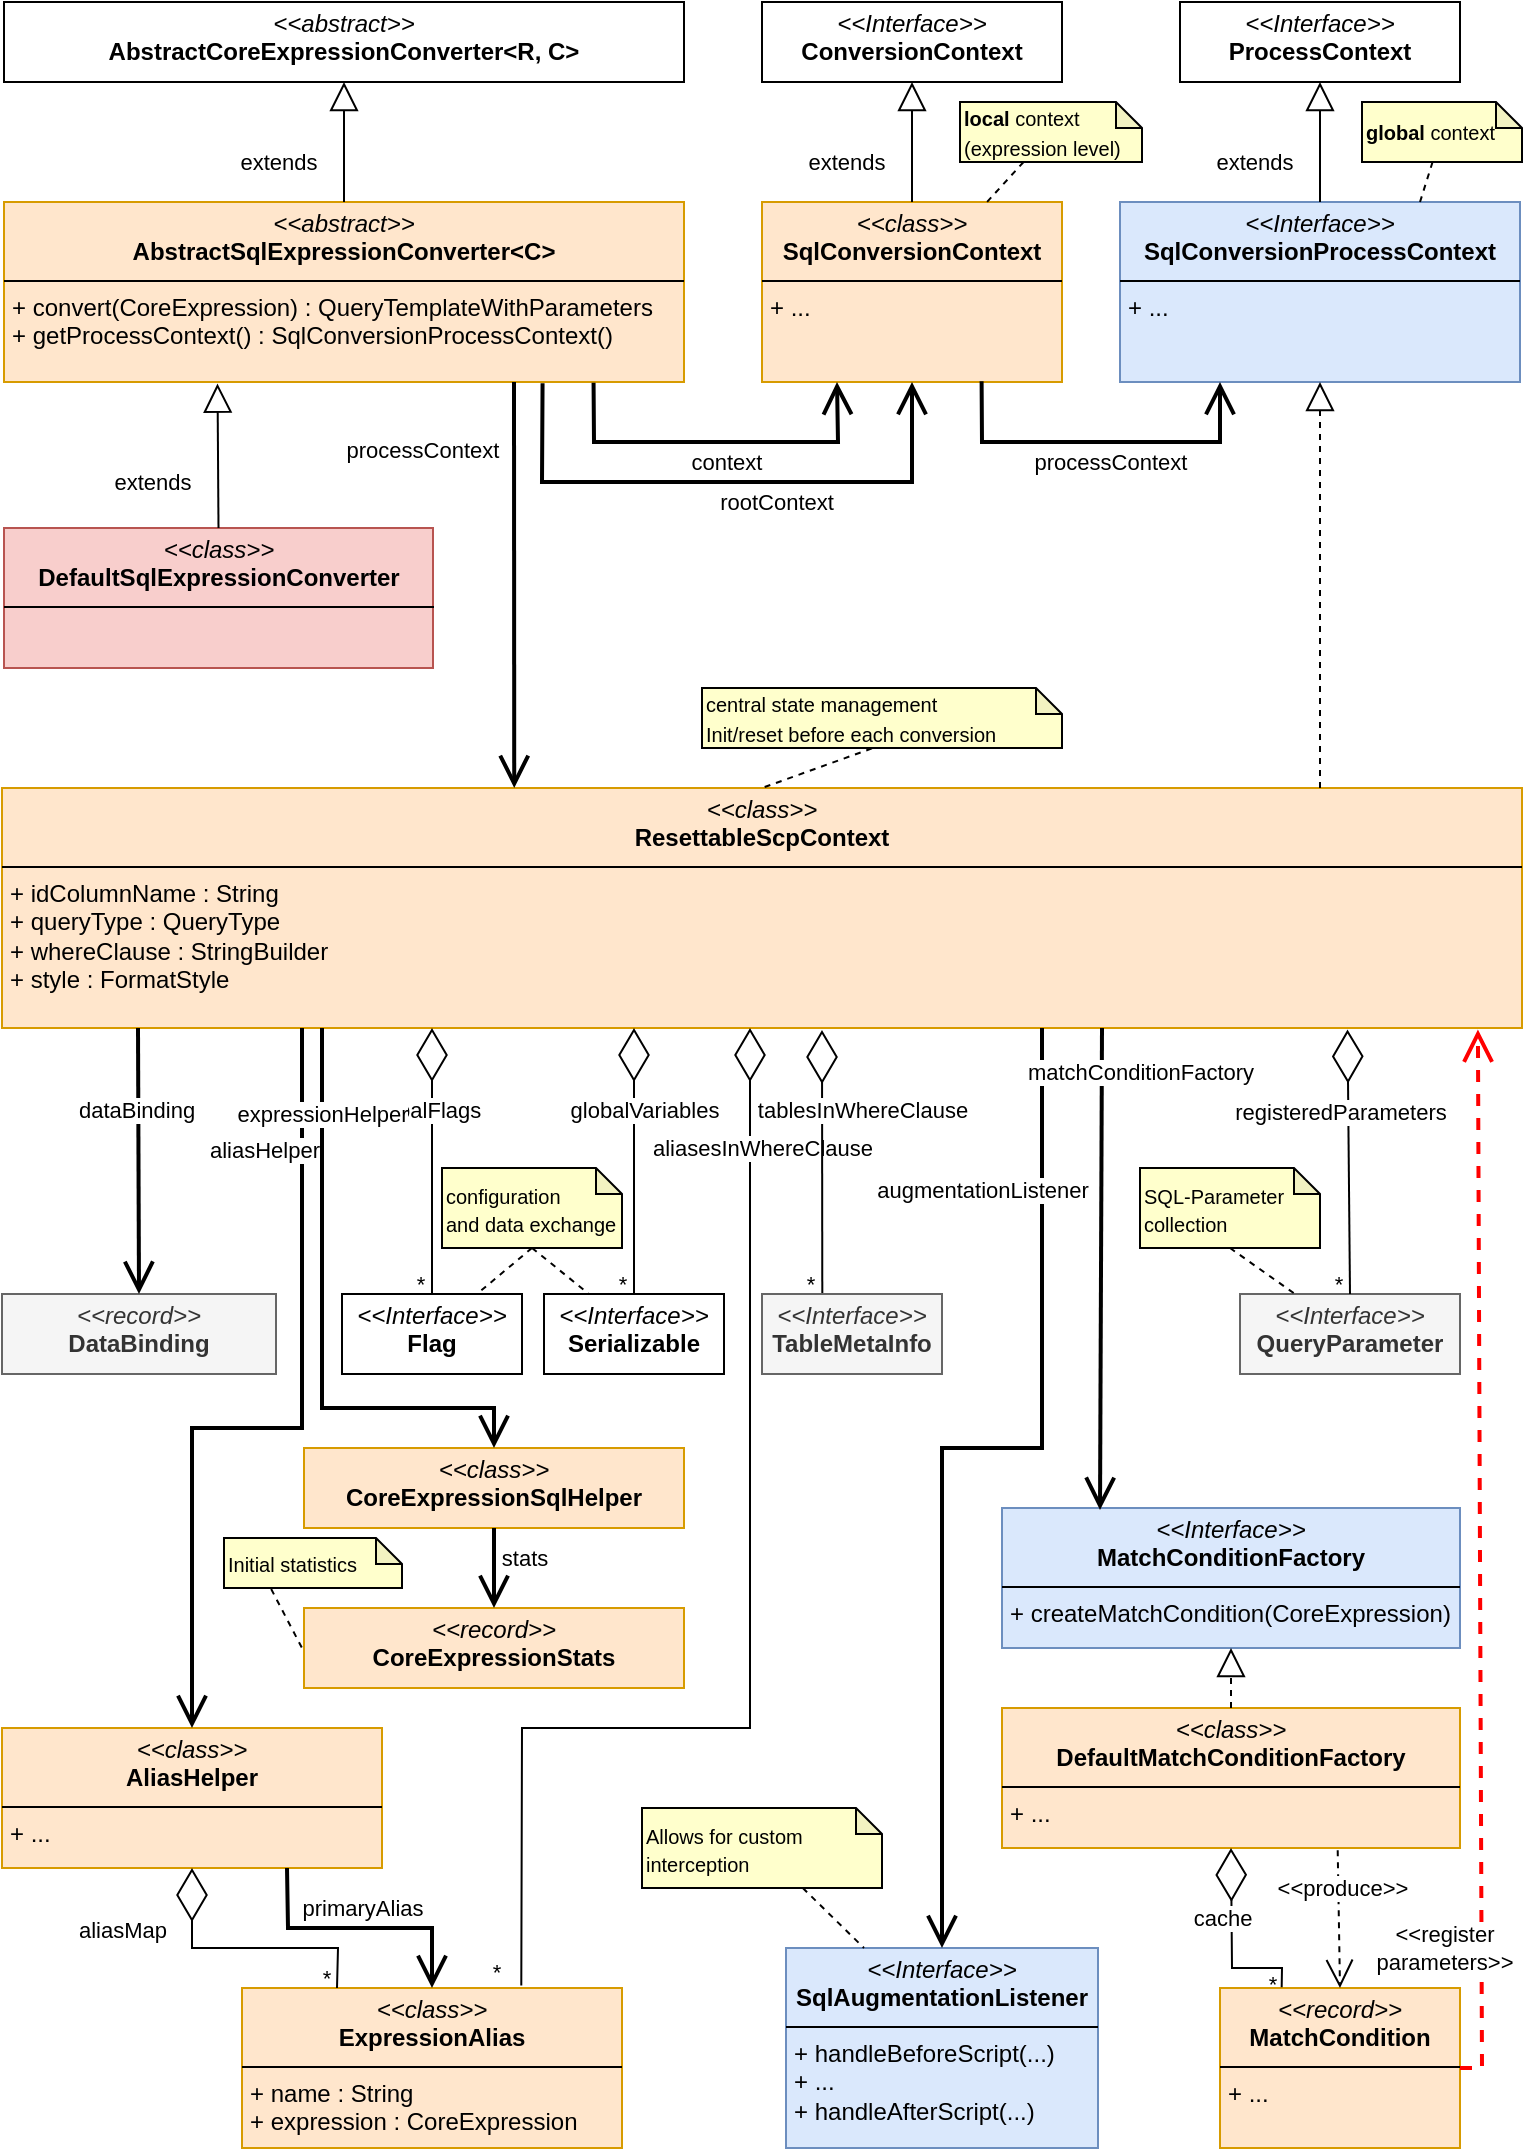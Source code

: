 <mxfile version="24.7.17" pages="4">
  <diagram name="Overview" id="B6yHBA0yNes8BWCViT4E">
    <mxGraphModel dx="1407" dy="985" grid="1" gridSize="10" guides="1" tooltips="1" connect="1" arrows="1" fold="1" page="1" pageScale="1" pageWidth="827" pageHeight="1169" math="0" shadow="0">
      <root>
        <mxCell id="0" />
        <mxCell id="1" parent="0" />
        <mxCell id="h8C1PMx9zm_B7dkgx5pl-30" value="&lt;p style=&quot;margin:0px;margin-top:4px;text-align:center;&quot;&gt;&lt;i&gt;&amp;lt;&amp;lt;record&amp;gt;&amp;gt;&lt;/i&gt;&lt;br&gt;&lt;b&gt;DataBinding&lt;/b&gt;&lt;/p&gt;" style="verticalAlign=top;align=left;overflow=fill;html=1;whiteSpace=wrap;fillColor=#f5f5f5;strokeColor=#666666;fontColor=#333333;" parent="1" vertex="1">
          <mxGeometry x="40" y="703" width="137" height="40" as="geometry" />
        </mxCell>
        <mxCell id="ALLOROTWYK56YmkPNwHc-10" value="&lt;p style=&quot;margin:0px;margin-top:4px;text-align:center;&quot;&gt;&lt;i&gt;&amp;lt;&amp;lt;abstract&amp;gt;&amp;gt;&lt;/i&gt;&lt;br&gt;&lt;b&gt;AbstractCoreExpressionConverter&amp;lt;R, C&amp;gt;&lt;/b&gt;&lt;/p&gt;" style="verticalAlign=top;align=left;overflow=fill;html=1;whiteSpace=wrap;" parent="1" vertex="1">
          <mxGeometry x="41" y="57" width="340" height="40" as="geometry" />
        </mxCell>
        <mxCell id="ALLOROTWYK56YmkPNwHc-11" value="&lt;p style=&quot;margin:0px;margin-top:4px;text-align:center;&quot;&gt;&lt;i&gt;&amp;lt;&amp;lt;abstract&amp;gt;&amp;gt;&lt;/i&gt;&lt;br&gt;&lt;b&gt;AbstractSqlExpressionConverter&amp;lt;C&amp;gt;&lt;/b&gt;&lt;/p&gt;&lt;hr size=&quot;1&quot; style=&quot;border-style:solid;&quot;&gt;&lt;p style=&quot;margin:0px;margin-left:4px;&quot;&gt;+ convert(CoreExpression) : QueryTemplateWithParameters&lt;/p&gt;&lt;p style=&quot;margin:0px;margin-left:4px;&quot;&gt;+ getProcessContext() : SqlConversionProcessContext()&lt;/p&gt;" style="verticalAlign=top;align=left;overflow=fill;html=1;whiteSpace=wrap;fillColor=#ffe6cc;strokeColor=#d79b00;" parent="1" vertex="1">
          <mxGeometry x="41" y="157" width="340" height="90" as="geometry" />
        </mxCell>
        <mxCell id="ALLOROTWYK56YmkPNwHc-12" value="" style="endArrow=block;endFill=0;endSize=12;html=1;rounded=0;entryX=0.5;entryY=1;entryDx=0;entryDy=0;exitX=0.5;exitY=0;exitDx=0;exitDy=0;" parent="1" source="ALLOROTWYK56YmkPNwHc-11" target="ALLOROTWYK56YmkPNwHc-10" edge="1">
          <mxGeometry width="160" relative="1" as="geometry">
            <mxPoint x="343" y="307" as="sourcePoint" />
            <mxPoint x="298" y="257" as="targetPoint" />
          </mxGeometry>
        </mxCell>
        <mxCell id="ALLOROTWYK56YmkPNwHc-13" value="extends" style="edgeLabel;html=1;align=center;verticalAlign=middle;resizable=0;points=[];" parent="ALLOROTWYK56YmkPNwHc-12" vertex="1" connectable="0">
          <mxGeometry x="-0.498" relative="1" as="geometry">
            <mxPoint x="-33" y="-5" as="offset" />
          </mxGeometry>
        </mxCell>
        <mxCell id="ALLOROTWYK56YmkPNwHc-14" value="&lt;p style=&quot;margin:0px;margin-top:4px;text-align:center;&quot;&gt;&lt;i&gt;&amp;lt;&amp;lt;Interface&amp;gt;&amp;gt;&lt;/i&gt;&lt;br&gt;&lt;b&gt;ProcessContext&lt;/b&gt;&lt;/p&gt;&lt;p style=&quot;margin:0px;margin-left:4px;&quot;&gt;&lt;br&gt;&lt;/p&gt;" style="verticalAlign=top;align=left;overflow=fill;html=1;whiteSpace=wrap;" parent="1" vertex="1">
          <mxGeometry x="629" y="57" width="140" height="40" as="geometry" />
        </mxCell>
        <mxCell id="ALLOROTWYK56YmkPNwHc-15" value="&lt;p style=&quot;margin:0px;margin-top:4px;text-align:center;&quot;&gt;&lt;i&gt;&amp;lt;&amp;lt;Interface&amp;gt;&amp;gt;&lt;/i&gt;&lt;br&gt;&lt;b&gt;SqlConversionProcessContext&lt;/b&gt;&lt;/p&gt;&lt;hr size=&quot;1&quot; style=&quot;border-style:solid;&quot;&gt;&lt;p style=&quot;margin:0px;margin-left:4px;&quot;&gt;&lt;span style=&quot;background-color: initial;&quot;&gt;+ ...&lt;/span&gt;&lt;br&gt;&lt;/p&gt;" style="verticalAlign=top;align=left;overflow=fill;html=1;whiteSpace=wrap;fillColor=#dae8fc;strokeColor=#6c8ebf;" parent="1" vertex="1">
          <mxGeometry x="599" y="157" width="200" height="90" as="geometry" />
        </mxCell>
        <mxCell id="ALLOROTWYK56YmkPNwHc-16" value="" style="endArrow=block;endFill=0;endSize=12;html=1;rounded=0;entryX=0.5;entryY=1;entryDx=0;entryDy=0;exitX=0.5;exitY=0;exitDx=0;exitDy=0;" parent="1" source="ALLOROTWYK56YmkPNwHc-15" target="ALLOROTWYK56YmkPNwHc-14" edge="1">
          <mxGeometry width="160" relative="1" as="geometry">
            <mxPoint x="611.71" y="177" as="sourcePoint" />
            <mxPoint x="611.71" y="117" as="targetPoint" />
          </mxGeometry>
        </mxCell>
        <mxCell id="ALLOROTWYK56YmkPNwHc-17" value="extends" style="edgeLabel;html=1;align=center;verticalAlign=middle;resizable=0;points=[];" parent="ALLOROTWYK56YmkPNwHc-16" vertex="1" connectable="0">
          <mxGeometry x="-0.498" relative="1" as="geometry">
            <mxPoint x="-33" y="-5" as="offset" />
          </mxGeometry>
        </mxCell>
        <mxCell id="ALLOROTWYK56YmkPNwHc-18" value="&lt;p style=&quot;margin:0px;margin-top:4px;text-align:center;&quot;&gt;&lt;i&gt;&amp;lt;&amp;lt;class&amp;gt;&amp;gt;&lt;/i&gt;&lt;br&gt;&lt;b&gt;ResettableScpContext&lt;/b&gt;&lt;/p&gt;&lt;hr size=&quot;1&quot; style=&quot;border-style:solid;&quot;&gt;&lt;p style=&quot;margin:0px;margin-left:4px;&quot;&gt;+ idColumnName : String&lt;/p&gt;&lt;p style=&quot;margin:0px;margin-left:4px;&quot;&gt;+ queryType : QueryType&lt;/p&gt;&lt;p style=&quot;margin:0px;margin-left:4px;&quot;&gt;+ whereClause : StringBuilder&lt;/p&gt;&lt;p style=&quot;margin:0px;margin-left:4px;&quot;&gt;+ style : FormatStyle&lt;/p&gt;" style="verticalAlign=top;align=left;overflow=fill;html=1;whiteSpace=wrap;fillColor=#ffe6cc;strokeColor=#d79b00;" parent="1" vertex="1">
          <mxGeometry x="40" y="450" width="760" height="120" as="geometry" />
        </mxCell>
        <mxCell id="ALLOROTWYK56YmkPNwHc-19" value="" style="endArrow=open;endFill=1;endSize=12;html=1;rounded=0;strokeWidth=2;exitX=0.75;exitY=1;exitDx=0;exitDy=0;entryX=0.337;entryY=0;entryDx=0;entryDy=0;entryPerimeter=0;" parent="1" source="ALLOROTWYK56YmkPNwHc-11" edge="1" target="ALLOROTWYK56YmkPNwHc-18">
          <mxGeometry width="160" relative="1" as="geometry">
            <mxPoint x="280" y="410" as="sourcePoint" />
            <mxPoint x="211" y="450" as="targetPoint" />
          </mxGeometry>
        </mxCell>
        <mxCell id="ALLOROTWYK56YmkPNwHc-20" value="processContext" style="edgeLabel;html=1;align=center;verticalAlign=middle;resizable=0;points=[];" parent="ALLOROTWYK56YmkPNwHc-19" vertex="1" connectable="0">
          <mxGeometry x="-0.246" y="-1" relative="1" as="geometry">
            <mxPoint x="-45" y="-43" as="offset" />
          </mxGeometry>
        </mxCell>
        <mxCell id="ALLOROTWYK56YmkPNwHc-21" value="" style="endArrow=block;endFill=0;endSize=12;html=1;rounded=0;dashed=1;entryX=0.5;entryY=1;entryDx=0;entryDy=0;" parent="1" target="ALLOROTWYK56YmkPNwHc-15" edge="1">
          <mxGeometry width="160" relative="1" as="geometry">
            <mxPoint x="699" y="450" as="sourcePoint" />
            <mxPoint x="520" y="370" as="targetPoint" />
          </mxGeometry>
        </mxCell>
        <mxCell id="ALLOROTWYK56YmkPNwHc-23" value="&lt;p style=&quot;margin:0px;margin-top:4px;text-align:center;&quot;&gt;&lt;i&gt;&amp;lt;&amp;lt;Interface&amp;gt;&amp;gt;&lt;/i&gt;&lt;br&gt;&lt;b&gt;Flag&lt;/b&gt;&lt;/p&gt;&lt;p style=&quot;margin:0px;margin-left:4px;&quot;&gt;&lt;br&gt;&lt;/p&gt;" style="verticalAlign=top;align=left;overflow=fill;html=1;whiteSpace=wrap;" parent="1" vertex="1">
          <mxGeometry x="210" y="703" width="90" height="40" as="geometry" />
        </mxCell>
        <mxCell id="ALLOROTWYK56YmkPNwHc-24" value="" style="endArrow=diamondThin;endFill=0;endSize=24;html=1;rounded=0;exitX=0.5;exitY=0;exitDx=0;exitDy=0;" parent="1" source="ALLOROTWYK56YmkPNwHc-23" edge="1">
          <mxGeometry width="160" relative="1" as="geometry">
            <mxPoint x="170" y="710" as="sourcePoint" />
            <mxPoint x="255" y="570" as="targetPoint" />
          </mxGeometry>
        </mxCell>
        <mxCell id="ALLOROTWYK56YmkPNwHc-25" value="globalFlags" style="edgeLabel;html=1;align=center;verticalAlign=middle;resizable=0;points=[];" parent="ALLOROTWYK56YmkPNwHc-24" vertex="1" connectable="0">
          <mxGeometry x="0.59" relative="1" as="geometry">
            <mxPoint x="-4" y="13" as="offset" />
          </mxGeometry>
        </mxCell>
        <mxCell id="ALLOROTWYK56YmkPNwHc-26" value="*" style="edgeLabel;html=1;align=center;verticalAlign=middle;resizable=0;points=[];labelBackgroundColor=none;" parent="ALLOROTWYK56YmkPNwHc-24" vertex="1" connectable="0">
          <mxGeometry x="-0.852" y="1" relative="1" as="geometry">
            <mxPoint x="-5" y="5" as="offset" />
          </mxGeometry>
        </mxCell>
        <mxCell id="ALLOROTWYK56YmkPNwHc-27" value="&lt;p style=&quot;margin:0px;margin-top:4px;text-align:center;&quot;&gt;&lt;i&gt;&amp;lt;&amp;lt;Interface&amp;gt;&amp;gt;&lt;/i&gt;&lt;br&gt;&lt;b&gt;Serializable&lt;/b&gt;&lt;/p&gt;&lt;p style=&quot;margin:0px;margin-left:4px;&quot;&gt;&lt;br&gt;&lt;/p&gt;" style="verticalAlign=top;align=left;overflow=fill;html=1;whiteSpace=wrap;" parent="1" vertex="1">
          <mxGeometry x="311" y="703" width="90" height="40" as="geometry" />
        </mxCell>
        <mxCell id="ALLOROTWYK56YmkPNwHc-28" value="" style="endArrow=diamondThin;endFill=0;endSize=24;html=1;rounded=0;exitX=0.5;exitY=0;exitDx=0;exitDy=0;" parent="1" source="ALLOROTWYK56YmkPNwHc-27" edge="1">
          <mxGeometry width="160" relative="1" as="geometry">
            <mxPoint x="265" y="760" as="sourcePoint" />
            <mxPoint x="356" y="570" as="targetPoint" />
          </mxGeometry>
        </mxCell>
        <mxCell id="ALLOROTWYK56YmkPNwHc-29" value="globalVariables" style="edgeLabel;html=1;align=center;verticalAlign=middle;resizable=0;points=[];" parent="ALLOROTWYK56YmkPNwHc-28" vertex="1" connectable="0">
          <mxGeometry x="0.59" relative="1" as="geometry">
            <mxPoint x="5" y="13" as="offset" />
          </mxGeometry>
        </mxCell>
        <mxCell id="ALLOROTWYK56YmkPNwHc-30" value="*" style="edgeLabel;html=1;align=center;verticalAlign=middle;resizable=0;points=[];labelBackgroundColor=none;" parent="ALLOROTWYK56YmkPNwHc-28" vertex="1" connectable="0">
          <mxGeometry x="-0.852" y="1" relative="1" as="geometry">
            <mxPoint x="-5" y="5" as="offset" />
          </mxGeometry>
        </mxCell>
        <mxCell id="ALLOROTWYK56YmkPNwHc-31" value="" style="endArrow=open;endFill=1;endSize=12;html=1;rounded=0;strokeWidth=2;entryX=0.5;entryY=0;entryDx=0;entryDy=0;" parent="1" target="h8C1PMx9zm_B7dkgx5pl-30" edge="1">
          <mxGeometry width="160" relative="1" as="geometry">
            <mxPoint x="108" y="570" as="sourcePoint" />
            <mxPoint x="308" y="620" as="targetPoint" />
          </mxGeometry>
        </mxCell>
        <mxCell id="ALLOROTWYK56YmkPNwHc-32" value="dataBinding" style="edgeLabel;html=1;align=center;verticalAlign=middle;resizable=0;points=[];" parent="ALLOROTWYK56YmkPNwHc-31" vertex="1" connectable="0">
          <mxGeometry x="-0.246" y="-1" relative="1" as="geometry">
            <mxPoint y="-9" as="offset" />
          </mxGeometry>
        </mxCell>
        <mxCell id="ALLOROTWYK56YmkPNwHc-33" value="&lt;p style=&quot;margin:0px;margin-top:4px;text-align:center;&quot;&gt;&lt;i&gt;&amp;lt;&amp;lt;Interface&amp;gt;&amp;gt;&lt;/i&gt;&lt;br&gt;&lt;b&gt;QueryParameter&lt;/b&gt;&lt;/p&gt;&lt;p style=&quot;margin:0px;margin-left:4px;&quot;&gt;&lt;br&gt;&lt;/p&gt;" style="verticalAlign=top;align=left;overflow=fill;html=1;whiteSpace=wrap;fillColor=#f5f5f5;strokeColor=#666666;fontColor=#333333;" parent="1" vertex="1">
          <mxGeometry x="659" y="703" width="110" height="40" as="geometry" />
        </mxCell>
        <mxCell id="ALLOROTWYK56YmkPNwHc-34" value="" style="endArrow=diamondThin;endFill=0;endSize=24;html=1;rounded=0;exitX=0.5;exitY=0;exitDx=0;exitDy=0;entryX=0.926;entryY=1.006;entryDx=0;entryDy=0;entryPerimeter=0;" parent="1" source="ALLOROTWYK56YmkPNwHc-33" edge="1">
          <mxGeometry width="160" relative="1" as="geometry">
            <mxPoint x="673.5" y="750" as="sourcePoint" />
            <mxPoint x="712.76" y="570.72" as="targetPoint" />
          </mxGeometry>
        </mxCell>
        <mxCell id="ALLOROTWYK56YmkPNwHc-35" value="registeredParameters" style="edgeLabel;html=1;align=center;verticalAlign=middle;resizable=0;points=[];" parent="ALLOROTWYK56YmkPNwHc-34" vertex="1" connectable="0">
          <mxGeometry x="0.59" relative="1" as="geometry">
            <mxPoint x="-4" y="14" as="offset" />
          </mxGeometry>
        </mxCell>
        <mxCell id="ALLOROTWYK56YmkPNwHc-36" value="*" style="edgeLabel;html=1;align=center;verticalAlign=middle;resizable=0;points=[];labelBackgroundColor=none;" parent="ALLOROTWYK56YmkPNwHc-34" vertex="1" connectable="0">
          <mxGeometry x="-0.852" y="1" relative="1" as="geometry">
            <mxPoint x="-5" y="5" as="offset" />
          </mxGeometry>
        </mxCell>
        <mxCell id="ALLOROTWYK56YmkPNwHc-37" value="&lt;span style=&quot;font-size: 10px;&quot;&gt;configuration&lt;/span&gt;&lt;div&gt;&lt;span style=&quot;font-size: 10px;&quot;&gt;and data exchange&lt;/span&gt;&lt;/div&gt;" style="shape=note;whiteSpace=wrap;html=1;backgroundOutline=1;darkOpacity=0.05;size=13;labelBackgroundColor=none;fillColor=#FFFFCC;gradientColor=none;align=left;verticalAlign=top;" parent="1" vertex="1">
          <mxGeometry x="260" y="640" width="90" height="40" as="geometry" />
        </mxCell>
        <mxCell id="ALLOROTWYK56YmkPNwHc-38" style="rounded=0;orthogonalLoop=1;jettySize=auto;html=1;entryX=0.25;entryY=0;entryDx=0;entryDy=0;endArrow=none;endFill=0;dashed=1;exitX=0.5;exitY=1;exitDx=0;exitDy=0;exitPerimeter=0;" parent="1" source="ALLOROTWYK56YmkPNwHc-37" target="ALLOROTWYK56YmkPNwHc-27" edge="1">
          <mxGeometry relative="1" as="geometry" />
        </mxCell>
        <mxCell id="ALLOROTWYK56YmkPNwHc-39" style="rounded=0;orthogonalLoop=1;jettySize=auto;html=1;entryX=0.75;entryY=0;entryDx=0;entryDy=0;endArrow=none;endFill=0;dashed=1;exitX=0.5;exitY=1;exitDx=0;exitDy=0;exitPerimeter=0;" parent="1" source="ALLOROTWYK56YmkPNwHc-37" target="ALLOROTWYK56YmkPNwHc-23" edge="1">
          <mxGeometry relative="1" as="geometry">
            <mxPoint x="328" y="690" as="sourcePoint" />
            <mxPoint x="344" y="713" as="targetPoint" />
          </mxGeometry>
        </mxCell>
        <mxCell id="ALLOROTWYK56YmkPNwHc-40" value="&lt;span style=&quot;font-size: 10px;&quot;&gt;SQL-Parameter&lt;/span&gt;&lt;div&gt;&lt;span style=&quot;font-size: 10px;&quot;&gt;collection&lt;/span&gt;&lt;/div&gt;" style="shape=note;whiteSpace=wrap;html=1;backgroundOutline=1;darkOpacity=0.05;size=13;labelBackgroundColor=none;fillColor=#FFFFCC;gradientColor=none;align=left;verticalAlign=top;" parent="1" vertex="1">
          <mxGeometry x="609" y="640" width="90" height="40" as="geometry" />
        </mxCell>
        <mxCell id="ALLOROTWYK56YmkPNwHc-41" style="rounded=0;orthogonalLoop=1;jettySize=auto;html=1;entryX=0.25;entryY=0;entryDx=0;entryDy=0;endArrow=none;endFill=0;dashed=1;exitX=0.5;exitY=1;exitDx=0;exitDy=0;exitPerimeter=0;" parent="1" source="ALLOROTWYK56YmkPNwHc-40" target="ALLOROTWYK56YmkPNwHc-33" edge="1">
          <mxGeometry relative="1" as="geometry">
            <mxPoint x="630" y="680" as="sourcePoint" />
            <mxPoint x="469" y="713" as="targetPoint" />
          </mxGeometry>
        </mxCell>
        <mxCell id="ALLOROTWYK56YmkPNwHc-42" value="&lt;p style=&quot;margin:0px;margin-top:4px;text-align:center;&quot;&gt;&lt;i&gt;&amp;lt;&amp;lt;class&amp;gt;&amp;gt;&lt;/i&gt;&lt;br&gt;&lt;b&gt;CoreExpressionSqlHelper&lt;/b&gt;&lt;/p&gt;" style="verticalAlign=top;align=left;overflow=fill;html=1;whiteSpace=wrap;fillColor=#ffe6cc;strokeColor=#d79b00;" parent="1" vertex="1">
          <mxGeometry x="191" y="780" width="190" height="40" as="geometry" />
        </mxCell>
        <mxCell id="ALLOROTWYK56YmkPNwHc-43" value="&lt;p style=&quot;margin:0px;margin-top:4px;text-align:center;&quot;&gt;&lt;i&gt;&amp;lt;&amp;lt;class&amp;gt;&amp;gt;&lt;/i&gt;&lt;br&gt;&lt;b&gt;AliasHelper&lt;/b&gt;&lt;/p&gt;&lt;hr size=&quot;1&quot; style=&quot;border-style:solid;&quot;&gt;&lt;p style=&quot;margin:0px;margin-left:4px;&quot;&gt;+ ...&lt;/p&gt;" style="verticalAlign=top;align=left;overflow=fill;html=1;whiteSpace=wrap;fillColor=#ffe6cc;strokeColor=#d79b00;" parent="1" vertex="1">
          <mxGeometry x="40" y="920" width="190" height="70" as="geometry" />
        </mxCell>
        <mxCell id="ALLOROTWYK56YmkPNwHc-44" value="&lt;p style=&quot;margin:0px;margin-top:4px;text-align:center;&quot;&gt;&lt;i&gt;&amp;lt;&amp;lt;Interface&amp;gt;&amp;gt;&lt;/i&gt;&lt;br&gt;&lt;b&gt;SqlAugmentationListener&lt;/b&gt;&lt;/p&gt;&lt;hr size=&quot;1&quot; style=&quot;border-style:solid;&quot;&gt;&lt;p style=&quot;margin:0px;margin-left:4px;&quot;&gt;&lt;span style=&quot;background-color: initial;&quot;&gt;+ handleBeforeScript(...)&lt;/span&gt;&lt;br&gt;&lt;/p&gt;&lt;p style=&quot;margin:0px;margin-left:4px;&quot;&gt;&lt;span style=&quot;background-color: initial;&quot;&gt;+ ...&lt;/span&gt;&lt;/p&gt;&lt;p style=&quot;margin:0px;margin-left:4px;&quot;&gt;&lt;span style=&quot;background-color: initial;&quot;&gt;+ handleAfterScript(...)&lt;/span&gt;&lt;/p&gt;" style="verticalAlign=top;align=left;overflow=fill;html=1;whiteSpace=wrap;fillColor=#dae8fc;strokeColor=#6c8ebf;" parent="1" vertex="1">
          <mxGeometry x="432" y="1030" width="156" height="100" as="geometry" />
        </mxCell>
        <mxCell id="ALLOROTWYK56YmkPNwHc-45" value="&lt;p style=&quot;margin:0px;margin-top:4px;text-align:center;&quot;&gt;&lt;i&gt;&amp;lt;&amp;lt;Interface&amp;gt;&amp;gt;&lt;/i&gt;&lt;br&gt;&lt;b&gt;MatchConditionFactory&lt;/b&gt;&lt;/p&gt;&lt;hr size=&quot;1&quot; style=&quot;border-style:solid;&quot;&gt;&lt;p style=&quot;margin:0px;margin-left:4px;&quot;&gt;&lt;span style=&quot;background-color: initial;&quot;&gt;+ createMatchCondition(CoreExpression)&lt;/span&gt;&lt;/p&gt;" style="verticalAlign=top;align=left;overflow=fill;html=1;whiteSpace=wrap;fillColor=#dae8fc;strokeColor=#6c8ebf;" parent="1" vertex="1">
          <mxGeometry x="540" y="810" width="229" height="70" as="geometry" />
        </mxCell>
        <mxCell id="ALLOROTWYK56YmkPNwHc-46" value="&lt;p style=&quot;margin:0px;margin-top:4px;text-align:center;&quot;&gt;&lt;i&gt;&amp;lt;&amp;lt;class&amp;gt;&amp;gt;&lt;/i&gt;&lt;br&gt;&lt;b&gt;ExpressionAlias&lt;/b&gt;&lt;/p&gt;&lt;hr size=&quot;1&quot; style=&quot;border-style:solid;&quot;&gt;&lt;p style=&quot;margin:0px;margin-left:4px;&quot;&gt;+ name : String&lt;/p&gt;&lt;p style=&quot;margin:0px;margin-left:4px;&quot;&gt;+ expression : CoreExpression&lt;/p&gt;" style="verticalAlign=top;align=left;overflow=fill;html=1;whiteSpace=wrap;fillColor=#ffe6cc;strokeColor=#d79b00;" parent="1" vertex="1">
          <mxGeometry x="160" y="1050" width="190" height="80" as="geometry" />
        </mxCell>
        <mxCell id="ALLOROTWYK56YmkPNwHc-47" value="" style="endArrow=diamondThin;endFill=0;endSize=24;html=1;rounded=0;exitX=0.25;exitY=0;exitDx=0;exitDy=0;entryX=0.5;entryY=1;entryDx=0;entryDy=0;" parent="1" source="ALLOROTWYK56YmkPNwHc-46" target="ALLOROTWYK56YmkPNwHc-43" edge="1">
          <mxGeometry width="160" relative="1" as="geometry">
            <mxPoint x="70" y="1096.5" as="sourcePoint" />
            <mxPoint x="70" y="963.5" as="targetPoint" />
            <Array as="points">
              <mxPoint x="208" y="1030" />
              <mxPoint x="135" y="1030" />
            </Array>
          </mxGeometry>
        </mxCell>
        <mxCell id="ALLOROTWYK56YmkPNwHc-48" value="aliasMap" style="edgeLabel;html=1;align=center;verticalAlign=middle;resizable=0;points=[];" parent="ALLOROTWYK56YmkPNwHc-47" vertex="1" connectable="0">
          <mxGeometry x="0.59" relative="1" as="geometry">
            <mxPoint x="-35" y="3" as="offset" />
          </mxGeometry>
        </mxCell>
        <mxCell id="ALLOROTWYK56YmkPNwHc-49" value="*" style="edgeLabel;html=1;align=center;verticalAlign=middle;resizable=0;points=[];labelBackgroundColor=none;" parent="ALLOROTWYK56YmkPNwHc-47" vertex="1" connectable="0">
          <mxGeometry x="-0.852" y="1" relative="1" as="geometry">
            <mxPoint x="-5" y="5" as="offset" />
          </mxGeometry>
        </mxCell>
        <mxCell id="ALLOROTWYK56YmkPNwHc-50" value="" style="endArrow=open;endFill=1;endSize=12;html=1;rounded=0;strokeWidth=2;entryX=0.5;entryY=0;entryDx=0;entryDy=0;exitX=0.75;exitY=1;exitDx=0;exitDy=0;" parent="1" source="ALLOROTWYK56YmkPNwHc-43" target="ALLOROTWYK56YmkPNwHc-46" edge="1">
          <mxGeometry width="160" relative="1" as="geometry">
            <mxPoint x="331" y="888" as="sourcePoint" />
            <mxPoint x="330" y="1022" as="targetPoint" />
            <Array as="points">
              <mxPoint x="183" y="1020" />
              <mxPoint x="255" y="1020" />
            </Array>
          </mxGeometry>
        </mxCell>
        <mxCell id="ALLOROTWYK56YmkPNwHc-51" value="primaryAlias" style="edgeLabel;html=1;align=center;verticalAlign=middle;resizable=0;points=[];" parent="ALLOROTWYK56YmkPNwHc-50" vertex="1" connectable="0">
          <mxGeometry x="-0.246" y="-1" relative="1" as="geometry">
            <mxPoint x="17" y="-11" as="offset" />
          </mxGeometry>
        </mxCell>
        <mxCell id="ALLOROTWYK56YmkPNwHc-52" value="" style="endArrow=diamondThin;endFill=0;endSize=24;html=1;rounded=0;exitX=0.735;exitY=-0.016;exitDx=0;exitDy=0;exitPerimeter=0;" parent="1" source="ALLOROTWYK56YmkPNwHc-46" edge="1">
          <mxGeometry width="160" relative="1" as="geometry">
            <mxPoint x="414" y="703" as="sourcePoint" />
            <mxPoint x="414" y="570" as="targetPoint" />
            <Array as="points">
              <mxPoint x="300" y="920" />
              <mxPoint x="414" y="920" />
            </Array>
          </mxGeometry>
        </mxCell>
        <mxCell id="ALLOROTWYK56YmkPNwHc-53" value="aliasesInWhereClause" style="edgeLabel;html=1;align=center;verticalAlign=middle;resizable=0;points=[];" parent="ALLOROTWYK56YmkPNwHc-52" vertex="1" connectable="0">
          <mxGeometry x="0.59" relative="1" as="geometry">
            <mxPoint x="6" y="-62" as="offset" />
          </mxGeometry>
        </mxCell>
        <mxCell id="ALLOROTWYK56YmkPNwHc-54" value="*" style="edgeLabel;html=1;align=center;verticalAlign=middle;resizable=0;points=[];labelBackgroundColor=none;" parent="ALLOROTWYK56YmkPNwHc-52" vertex="1" connectable="0">
          <mxGeometry x="-0.852" y="1" relative="1" as="geometry">
            <mxPoint x="-12" y="37" as="offset" />
          </mxGeometry>
        </mxCell>
        <mxCell id="ALLOROTWYK56YmkPNwHc-55" value="&lt;p style=&quot;margin:0px;margin-top:4px;text-align:center;&quot;&gt;&lt;i&gt;&amp;lt;&amp;lt;Interface&amp;gt;&amp;gt;&lt;/i&gt;&lt;br&gt;&lt;b&gt;TableMetaInfo&lt;/b&gt;&lt;/p&gt;&lt;p style=&quot;margin:0px;margin-left:4px;&quot;&gt;&lt;br&gt;&lt;/p&gt;" style="verticalAlign=top;align=left;overflow=fill;html=1;whiteSpace=wrap;fillColor=#f5f5f5;strokeColor=#666666;fontColor=#333333;" parent="1" vertex="1">
          <mxGeometry x="420" y="703" width="90" height="40" as="geometry" />
        </mxCell>
        <mxCell id="ALLOROTWYK56YmkPNwHc-56" value="" style="endArrow=diamondThin;endFill=0;endSize=24;html=1;rounded=0;exitX=0.335;exitY=-0.011;exitDx=0;exitDy=0;exitPerimeter=0;" parent="1" source="ALLOROTWYK56YmkPNwHc-55" edge="1">
          <mxGeometry width="160" relative="1" as="geometry">
            <mxPoint x="450" y="700" as="sourcePoint" />
            <mxPoint x="450" y="571" as="targetPoint" />
          </mxGeometry>
        </mxCell>
        <mxCell id="ALLOROTWYK56YmkPNwHc-57" value="tablesInWhereClause" style="edgeLabel;html=1;align=center;verticalAlign=middle;resizable=0;points=[];" parent="ALLOROTWYK56YmkPNwHc-56" vertex="1" connectable="0">
          <mxGeometry x="0.59" relative="1" as="geometry">
            <mxPoint x="20" y="13" as="offset" />
          </mxGeometry>
        </mxCell>
        <mxCell id="ALLOROTWYK56YmkPNwHc-58" value="*" style="edgeLabel;html=1;align=center;verticalAlign=middle;resizable=0;points=[];labelBackgroundColor=none;" parent="ALLOROTWYK56YmkPNwHc-56" vertex="1" connectable="0">
          <mxGeometry x="-0.852" y="1" relative="1" as="geometry">
            <mxPoint x="-5" y="5" as="offset" />
          </mxGeometry>
        </mxCell>
        <mxCell id="ALLOROTWYK56YmkPNwHc-59" value="" style="endArrow=open;endFill=1;endSize=12;html=1;rounded=0;strokeWidth=2;entryX=0.5;entryY=0;entryDx=0;entryDy=0;" parent="1" target="ALLOROTWYK56YmkPNwHc-43" edge="1">
          <mxGeometry width="160" relative="1" as="geometry">
            <mxPoint x="190" y="570" as="sourcePoint" />
            <mxPoint x="118" y="713" as="targetPoint" />
            <Array as="points">
              <mxPoint x="190" y="770" />
              <mxPoint x="135" y="770" />
            </Array>
          </mxGeometry>
        </mxCell>
        <mxCell id="ALLOROTWYK56YmkPNwHc-60" value="aliasHelper" style="edgeLabel;html=1;align=center;verticalAlign=middle;resizable=0;points=[];" parent="ALLOROTWYK56YmkPNwHc-59" vertex="1" connectable="0">
          <mxGeometry x="-0.246" y="-1" relative="1" as="geometry">
            <mxPoint x="-18" y="-92" as="offset" />
          </mxGeometry>
        </mxCell>
        <mxCell id="ALLOROTWYK56YmkPNwHc-61" value="" style="endArrow=open;endFill=1;endSize=12;html=1;rounded=0;strokeWidth=2;entryX=0.5;entryY=0;entryDx=0;entryDy=0;" parent="1" target="ALLOROTWYK56YmkPNwHc-42" edge="1">
          <mxGeometry width="160" relative="1" as="geometry">
            <mxPoint x="200" y="570" as="sourcePoint" />
            <mxPoint x="118" y="713" as="targetPoint" />
            <Array as="points">
              <mxPoint x="200" y="760" />
              <mxPoint x="286" y="760" />
            </Array>
          </mxGeometry>
        </mxCell>
        <mxCell id="ALLOROTWYK56YmkPNwHc-62" value="expressionHelper" style="edgeLabel;html=1;align=center;verticalAlign=middle;resizable=0;points=[];" parent="ALLOROTWYK56YmkPNwHc-61" vertex="1" connectable="0">
          <mxGeometry x="-0.246" y="-1" relative="1" as="geometry">
            <mxPoint x="1" y="-69" as="offset" />
          </mxGeometry>
        </mxCell>
        <mxCell id="ALLOROTWYK56YmkPNwHc-63" value="&lt;p style=&quot;margin:0px;margin-top:4px;text-align:center;&quot;&gt;&lt;i&gt;&amp;lt;&amp;lt;class&amp;gt;&amp;gt;&lt;/i&gt;&lt;br&gt;&lt;b&gt;DefaultMatchConditionFactory&lt;/b&gt;&lt;/p&gt;&lt;hr size=&quot;1&quot; style=&quot;border-style:solid;&quot;&gt;&lt;p style=&quot;margin:0px;margin-left:4px;&quot;&gt;+ ...&lt;/p&gt;" style="verticalAlign=top;align=left;overflow=fill;html=1;whiteSpace=wrap;fillColor=#ffe6cc;strokeColor=#d79b00;" parent="1" vertex="1">
          <mxGeometry x="540" y="910" width="229" height="70" as="geometry" />
        </mxCell>
        <mxCell id="ALLOROTWYK56YmkPNwHc-64" value="" style="endArrow=block;endFill=0;endSize=12;html=1;rounded=0;exitX=0.5;exitY=0;exitDx=0;exitDy=0;dashed=1;entryX=0.5;entryY=1;entryDx=0;entryDy=0;" parent="1" source="ALLOROTWYK56YmkPNwHc-63" target="ALLOROTWYK56YmkPNwHc-45" edge="1">
          <mxGeometry width="160" relative="1" as="geometry">
            <mxPoint x="570" y="850" as="sourcePoint" />
            <mxPoint x="570" y="800" as="targetPoint" />
          </mxGeometry>
        </mxCell>
        <mxCell id="ALLOROTWYK56YmkPNwHc-65" value="&lt;p style=&quot;margin:0px;margin-top:4px;text-align:center;&quot;&gt;&lt;i&gt;&amp;lt;&amp;lt;record&amp;gt;&amp;gt;&lt;/i&gt;&lt;br&gt;&lt;b&gt;MatchCondition&lt;/b&gt;&lt;/p&gt;&lt;hr size=&quot;1&quot; style=&quot;border-style:solid;&quot;&gt;&lt;p style=&quot;margin:0px;margin-left:4px;&quot;&gt;+ ...&lt;/p&gt;" style="verticalAlign=top;align=left;overflow=fill;html=1;whiteSpace=wrap;fillColor=#ffe6cc;strokeColor=#d79b00;" parent="1" vertex="1">
          <mxGeometry x="649" y="1050" width="120" height="80" as="geometry" />
        </mxCell>
        <mxCell id="ALLOROTWYK56YmkPNwHc-66" value="" style="endArrow=open;endFill=1;endSize=12;html=1;rounded=0;strokeWidth=2;exitX=1;exitY=0.5;exitDx=0;exitDy=0;entryX=0.971;entryY=1.006;entryDx=0;entryDy=0;entryPerimeter=0;dashed=1;strokeColor=#ff0000;" parent="1" source="ALLOROTWYK56YmkPNwHc-65" target="ALLOROTWYK56YmkPNwHc-18" edge="1">
          <mxGeometry width="160" relative="1" as="geometry">
            <mxPoint x="530" y="840" as="sourcePoint" />
            <mxPoint x="780" y="650" as="targetPoint" />
            <Array as="points">
              <mxPoint x="780" y="1090" />
            </Array>
          </mxGeometry>
        </mxCell>
        <mxCell id="ALLOROTWYK56YmkPNwHc-67" value="&amp;lt;&amp;lt;register&lt;div&gt;parameters&amp;gt;&amp;gt;&lt;/div&gt;" style="edgeLabel;html=1;align=center;verticalAlign=middle;resizable=0;points=[];" parent="ALLOROTWYK56YmkPNwHc-66" vertex="1" connectable="0">
          <mxGeometry x="-0.246" y="-1" relative="1" as="geometry">
            <mxPoint x="-20" y="129" as="offset" />
          </mxGeometry>
        </mxCell>
        <mxCell id="ALLOROTWYK56YmkPNwHc-68" value="" style="endArrow=open;endFill=1;endSize=12;html=1;rounded=0;strokeWidth=1;exitX=0.733;exitY=1.016;exitDx=0;exitDy=0;entryX=0.5;entryY=0;entryDx=0;entryDy=0;exitPerimeter=0;dashed=1;" parent="1" source="ALLOROTWYK56YmkPNwHc-63" target="ALLOROTWYK56YmkPNwHc-65" edge="1">
          <mxGeometry width="160" relative="1" as="geometry">
            <mxPoint x="686" y="990" as="sourcePoint" />
            <mxPoint x="769" y="1050" as="targetPoint" />
          </mxGeometry>
        </mxCell>
        <mxCell id="ALLOROTWYK56YmkPNwHc-69" value="&amp;lt;&amp;lt;produce&amp;gt;&amp;gt;" style="edgeLabel;html=1;align=center;verticalAlign=middle;resizable=0;points=[];" parent="ALLOROTWYK56YmkPNwHc-68" vertex="1" connectable="0">
          <mxGeometry x="-0.246" y="-1" relative="1" as="geometry">
            <mxPoint x="2" y="-7" as="offset" />
          </mxGeometry>
        </mxCell>
        <mxCell id="ALLOROTWYK56YmkPNwHc-70" value="" style="endArrow=diamondThin;endFill=0;endSize=24;html=1;rounded=0;entryX=0.5;entryY=1;entryDx=0;entryDy=0;exitX=0.257;exitY=-0.005;exitDx=0;exitDy=0;exitPerimeter=0;" parent="1" source="ALLOROTWYK56YmkPNwHc-65" target="ALLOROTWYK56YmkPNwHc-63" edge="1">
          <mxGeometry width="160" relative="1" as="geometry">
            <mxPoint x="680" y="1050" as="sourcePoint" />
            <mxPoint x="464.76" y="840" as="targetPoint" />
            <Array as="points">
              <mxPoint x="680" y="1040" />
              <mxPoint x="655" y="1040" />
            </Array>
          </mxGeometry>
        </mxCell>
        <mxCell id="ALLOROTWYK56YmkPNwHc-71" value="cache" style="edgeLabel;html=1;align=center;verticalAlign=middle;resizable=0;points=[];" parent="ALLOROTWYK56YmkPNwHc-70" vertex="1" connectable="0">
          <mxGeometry x="0.59" relative="1" as="geometry">
            <mxPoint x="-5" y="15" as="offset" />
          </mxGeometry>
        </mxCell>
        <mxCell id="ALLOROTWYK56YmkPNwHc-72" value="*" style="edgeLabel;html=1;align=center;verticalAlign=middle;resizable=0;points=[];labelBackgroundColor=none;" parent="ALLOROTWYK56YmkPNwHc-70" vertex="1" connectable="0">
          <mxGeometry x="-0.852" y="1" relative="1" as="geometry">
            <mxPoint x="-4" y="5" as="offset" />
          </mxGeometry>
        </mxCell>
        <mxCell id="ALLOROTWYK56YmkPNwHc-73" value="" style="endArrow=open;endFill=1;endSize=12;html=1;rounded=0;strokeWidth=2;" parent="1" target="ALLOROTWYK56YmkPNwHc-44" edge="1">
          <mxGeometry width="160" relative="1" as="geometry">
            <mxPoint x="560" y="570" as="sourcePoint" />
            <mxPoint x="500" y="1010" as="targetPoint" />
            <Array as="points">
              <mxPoint x="560" y="780" />
              <mxPoint x="510" y="780" />
            </Array>
          </mxGeometry>
        </mxCell>
        <mxCell id="ALLOROTWYK56YmkPNwHc-74" value="augmentationListener" style="edgeLabel;html=1;align=center;verticalAlign=middle;resizable=0;points=[];" parent="ALLOROTWYK56YmkPNwHc-73" vertex="1" connectable="0">
          <mxGeometry x="-0.246" y="-1" relative="1" as="geometry">
            <mxPoint x="-29" y="-112" as="offset" />
          </mxGeometry>
        </mxCell>
        <mxCell id="ALLOROTWYK56YmkPNwHc-75" value="" style="endArrow=open;endFill=1;endSize=12;html=1;rounded=0;strokeWidth=2;entryX=0.214;entryY=0.014;entryDx=0;entryDy=0;entryPerimeter=0;" parent="1" target="ALLOROTWYK56YmkPNwHc-45" edge="1">
          <mxGeometry width="160" relative="1" as="geometry">
            <mxPoint x="590" y="570" as="sourcePoint" />
            <mxPoint x="210" y="830" as="targetPoint" />
          </mxGeometry>
        </mxCell>
        <mxCell id="ALLOROTWYK56YmkPNwHc-76" value="matchConditionFactory" style="edgeLabel;html=1;align=center;verticalAlign=middle;resizable=0;points=[];" parent="ALLOROTWYK56YmkPNwHc-75" vertex="1" connectable="0">
          <mxGeometry x="-0.246" y="-1" relative="1" as="geometry">
            <mxPoint x="20" y="-69" as="offset" />
          </mxGeometry>
        </mxCell>
        <mxCell id="ALLOROTWYK56YmkPNwHc-78" style="rounded=0;orthogonalLoop=1;jettySize=auto;html=1;entryX=0.25;entryY=0;entryDx=0;entryDy=0;endArrow=none;endFill=0;dashed=1;" parent="1" source="ALLOROTWYK56YmkPNwHc-77" target="ALLOROTWYK56YmkPNwHc-44" edge="1">
          <mxGeometry relative="1" as="geometry" />
        </mxCell>
        <mxCell id="ALLOROTWYK56YmkPNwHc-77" value="&lt;span style=&quot;font-size: 10px;&quot;&gt;Allows for custom&lt;/span&gt;&lt;div&gt;&lt;span style=&quot;font-size: 10px;&quot;&gt;interception&lt;/span&gt;&lt;/div&gt;" style="shape=note;whiteSpace=wrap;html=1;backgroundOutline=1;darkOpacity=0.05;size=13;labelBackgroundColor=none;fillColor=#FFFFCC;gradientColor=none;align=left;verticalAlign=top;" parent="1" vertex="1">
          <mxGeometry x="360" y="960" width="120" height="40" as="geometry" />
        </mxCell>
        <mxCell id="ALLOROTWYK56YmkPNwHc-79" value="&lt;p style=&quot;margin:0px;margin-top:4px;text-align:center;&quot;&gt;&lt;i&gt;&amp;lt;&amp;lt;class&amp;gt;&amp;gt;&lt;/i&gt;&lt;br&gt;&lt;b&gt;SqlConversionContext&lt;/b&gt;&lt;/p&gt;&lt;hr size=&quot;1&quot; style=&quot;border-style:solid;&quot;&gt;&lt;p style=&quot;margin:0px;margin-left:4px;&quot;&gt;+ ...&lt;/p&gt;" style="verticalAlign=top;align=left;overflow=fill;html=1;whiteSpace=wrap;fillColor=#ffe6cc;strokeColor=#d79b00;" parent="1" vertex="1">
          <mxGeometry x="420" y="157" width="150" height="90" as="geometry" />
        </mxCell>
        <mxCell id="ALLOROTWYK56YmkPNwHc-80" value="&lt;p style=&quot;margin:0px;margin-top:4px;text-align:center;&quot;&gt;&lt;i&gt;&amp;lt;&amp;lt;Interface&amp;gt;&amp;gt;&lt;/i&gt;&lt;br&gt;&lt;b&gt;ConversionContext&lt;/b&gt;&lt;/p&gt;" style="verticalAlign=top;align=left;overflow=fill;html=1;whiteSpace=wrap;" parent="1" vertex="1">
          <mxGeometry x="420" y="57" width="150" height="40" as="geometry" />
        </mxCell>
        <mxCell id="ALLOROTWYK56YmkPNwHc-81" value="" style="endArrow=open;endFill=1;endSize=12;html=1;rounded=0;strokeWidth=2;entryX=0.25;entryY=1;entryDx=0;entryDy=0;exitX=0.732;exitY=0.996;exitDx=0;exitDy=0;exitPerimeter=0;" parent="1" source="ALLOROTWYK56YmkPNwHc-79" target="ALLOROTWYK56YmkPNwHc-15" edge="1">
          <mxGeometry width="160" relative="1" as="geometry">
            <mxPoint x="540" y="247" as="sourcePoint" />
            <mxPoint x="599.0" y="197" as="targetPoint" />
            <Array as="points">
              <mxPoint x="530" y="277" />
              <mxPoint x="649" y="277" />
            </Array>
          </mxGeometry>
        </mxCell>
        <mxCell id="ALLOROTWYK56YmkPNwHc-82" value="processContext" style="edgeLabel;html=1;align=center;verticalAlign=middle;resizable=0;points=[];" parent="ALLOROTWYK56YmkPNwHc-81" vertex="1" connectable="0">
          <mxGeometry x="-0.246" y="-1" relative="1" as="geometry">
            <mxPoint x="27" y="9" as="offset" />
          </mxGeometry>
        </mxCell>
        <mxCell id="ALLOROTWYK56YmkPNwHc-84" value="" style="endArrow=block;endFill=0;endSize=12;html=1;rounded=0;entryX=0.5;entryY=1;entryDx=0;entryDy=0;exitX=0.5;exitY=0;exitDx=0;exitDy=0;" parent="1" source="ALLOROTWYK56YmkPNwHc-79" target="ALLOROTWYK56YmkPNwHc-80" edge="1">
          <mxGeometry width="160" relative="1" as="geometry">
            <mxPoint x="221" y="167" as="sourcePoint" />
            <mxPoint x="221" y="107" as="targetPoint" />
          </mxGeometry>
        </mxCell>
        <mxCell id="ALLOROTWYK56YmkPNwHc-85" value="extends" style="edgeLabel;html=1;align=center;verticalAlign=middle;resizable=0;points=[];" parent="ALLOROTWYK56YmkPNwHc-84" vertex="1" connectable="0">
          <mxGeometry x="-0.498" relative="1" as="geometry">
            <mxPoint x="-33" y="-5" as="offset" />
          </mxGeometry>
        </mxCell>
        <mxCell id="ALLOROTWYK56YmkPNwHc-86" value="" style="endArrow=open;endFill=1;endSize=12;html=1;rounded=0;strokeWidth=2;exitX=0.867;exitY=1.004;exitDx=0;exitDy=0;entryX=0.25;entryY=1;entryDx=0;entryDy=0;exitPerimeter=0;" parent="1" source="ALLOROTWYK56YmkPNwHc-11" target="ALLOROTWYK56YmkPNwHc-79" edge="1">
          <mxGeometry width="160" relative="1" as="geometry">
            <mxPoint x="340" y="257" as="sourcePoint" />
            <mxPoint x="456" y="257" as="targetPoint" />
            <Array as="points">
              <mxPoint x="336" y="277" />
              <mxPoint x="458" y="277" />
            </Array>
          </mxGeometry>
        </mxCell>
        <mxCell id="ALLOROTWYK56YmkPNwHc-87" value="context" style="edgeLabel;html=1;align=center;verticalAlign=middle;resizable=0;points=[];" parent="ALLOROTWYK56YmkPNwHc-86" vertex="1" connectable="0">
          <mxGeometry x="-0.246" y="-1" relative="1" as="geometry">
            <mxPoint x="27" y="9" as="offset" />
          </mxGeometry>
        </mxCell>
        <mxCell id="ALLOROTWYK56YmkPNwHc-88" value="" style="endArrow=open;endFill=1;endSize=12;html=1;rounded=0;strokeWidth=2;entryX=0.5;entryY=1;entryDx=0;entryDy=0;exitX=0.792;exitY=1.007;exitDx=0;exitDy=0;exitPerimeter=0;" parent="1" target="ALLOROTWYK56YmkPNwHc-79" edge="1" source="ALLOROTWYK56YmkPNwHc-11">
          <mxGeometry width="160" relative="1" as="geometry">
            <mxPoint x="310" y="246" as="sourcePoint" />
            <mxPoint x="392" y="267" as="targetPoint" />
            <Array as="points">
              <mxPoint x="310" y="297" />
              <mxPoint x="495" y="297" />
            </Array>
          </mxGeometry>
        </mxCell>
        <mxCell id="ALLOROTWYK56YmkPNwHc-89" value="rootContext" style="edgeLabel;html=1;align=center;verticalAlign=middle;resizable=0;points=[];" parent="ALLOROTWYK56YmkPNwHc-88" vertex="1" connectable="0">
          <mxGeometry x="-0.246" y="-1" relative="1" as="geometry">
            <mxPoint x="59" y="9" as="offset" />
          </mxGeometry>
        </mxCell>
        <mxCell id="ALLOROTWYK56YmkPNwHc-91" style="rounded=0;orthogonalLoop=1;jettySize=auto;html=1;entryX=0.75;entryY=0;entryDx=0;entryDy=0;endArrow=none;endFill=0;dashed=1;" parent="1" source="ALLOROTWYK56YmkPNwHc-90" target="ALLOROTWYK56YmkPNwHc-79" edge="1">
          <mxGeometry relative="1" as="geometry" />
        </mxCell>
        <mxCell id="ALLOROTWYK56YmkPNwHc-90" value="&lt;span style=&quot;font-size: 10px;&quot;&gt;&lt;b&gt;local&lt;/b&gt;&amp;nbsp;&lt;/span&gt;&lt;span style=&quot;font-size: 10px; background-color: initial;&quot;&gt;context&lt;br&gt;&lt;/span&gt;&lt;span style=&quot;background-color: initial; font-size: 10px;&quot;&gt;(expression level)&lt;/span&gt;" style="shape=note;whiteSpace=wrap;html=1;backgroundOutline=1;darkOpacity=0.05;size=13;labelBackgroundColor=none;fillColor=#FFFFCC;gradientColor=none;align=left;verticalAlign=middle;" parent="1" vertex="1">
          <mxGeometry x="519" y="107" width="91" height="30" as="geometry" />
        </mxCell>
        <mxCell id="ALLOROTWYK56YmkPNwHc-93" style="rounded=0;orthogonalLoop=1;jettySize=auto;html=1;entryX=0.75;entryY=0;entryDx=0;entryDy=0;endArrow=none;endFill=0;dashed=1;" parent="1" source="ALLOROTWYK56YmkPNwHc-92" target="ALLOROTWYK56YmkPNwHc-15" edge="1">
          <mxGeometry relative="1" as="geometry" />
        </mxCell>
        <mxCell id="ALLOROTWYK56YmkPNwHc-92" value="&lt;span style=&quot;font-size: 10px;&quot;&gt;&lt;b&gt;global&lt;/b&gt;&amp;nbsp;&lt;/span&gt;&lt;span style=&quot;font-size: 10px; background-color: initial;&quot;&gt;context&lt;/span&gt;" style="shape=note;whiteSpace=wrap;html=1;backgroundOutline=1;darkOpacity=0.05;size=13;labelBackgroundColor=none;fillColor=#FFFFCC;gradientColor=none;align=left;verticalAlign=middle;" parent="1" vertex="1">
          <mxGeometry x="720" y="107" width="80" height="30" as="geometry" />
        </mxCell>
        <mxCell id="AKyqFkIFS3oQdMkkt3lA-1" value="&lt;p style=&quot;margin:0px;margin-top:4px;text-align:center;&quot;&gt;&lt;i&gt;&amp;lt;&amp;lt;record&amp;gt;&amp;gt;&lt;/i&gt;&lt;br&gt;&lt;b&gt;CoreExpressionStats&lt;/b&gt;&lt;/p&gt;" style="verticalAlign=top;align=left;overflow=fill;html=1;whiteSpace=wrap;fillColor=#ffe6cc;strokeColor=#d79b00;" parent="1" vertex="1">
          <mxGeometry x="191" y="860" width="190" height="40" as="geometry" />
        </mxCell>
        <mxCell id="AKyqFkIFS3oQdMkkt3lA-2" value="" style="endArrow=open;endFill=1;endSize=12;html=1;rounded=0;strokeWidth=2;exitX=0.5;exitY=1;exitDx=0;exitDy=0;entryX=0.5;entryY=0;entryDx=0;entryDy=0;" parent="1" source="ALLOROTWYK56YmkPNwHc-42" target="AKyqFkIFS3oQdMkkt3lA-1" edge="1">
          <mxGeometry width="160" relative="1" as="geometry">
            <mxPoint x="160" y="780" as="sourcePoint" />
            <mxPoint x="243" y="840" as="targetPoint" />
          </mxGeometry>
        </mxCell>
        <mxCell id="AKyqFkIFS3oQdMkkt3lA-3" value="stats" style="edgeLabel;html=1;align=center;verticalAlign=middle;resizable=0;points=[];" parent="AKyqFkIFS3oQdMkkt3lA-2" vertex="1" connectable="0">
          <mxGeometry x="-0.246" y="-1" relative="1" as="geometry">
            <mxPoint x="16" as="offset" />
          </mxGeometry>
        </mxCell>
        <mxCell id="AKyqFkIFS3oQdMkkt3lA-4" value="&lt;span style=&quot;font-size: 10px;&quot;&gt;Initial statistics&lt;/span&gt;" style="shape=note;whiteSpace=wrap;html=1;backgroundOutline=1;darkOpacity=0.05;size=13;labelBackgroundColor=none;fillColor=#FFFFCC;gradientColor=none;align=left;verticalAlign=middle;" parent="1" vertex="1">
          <mxGeometry x="151" y="825" width="89" height="25" as="geometry" />
        </mxCell>
        <mxCell id="AKyqFkIFS3oQdMkkt3lA-5" style="rounded=0;orthogonalLoop=1;jettySize=auto;html=1;endArrow=none;endFill=0;dashed=1;exitX=0.265;exitY=1.021;exitDx=0;exitDy=0;exitPerimeter=0;" parent="1" source="AKyqFkIFS3oQdMkkt3lA-4" edge="1">
          <mxGeometry relative="1" as="geometry">
            <mxPoint x="151" y="868.5" as="sourcePoint" />
            <mxPoint x="190" y="880" as="targetPoint" />
          </mxGeometry>
        </mxCell>
        <mxCell id="9QE_7JBkuhcSEostwZ8z-1" value="&lt;p style=&quot;margin:0px;margin-top:4px;text-align:center;&quot;&gt;&lt;i&gt;&amp;lt;&amp;lt;class&amp;gt;&amp;gt;&lt;/i&gt;&lt;br&gt;&lt;b&gt;DefaultSqlExpressionConverter&lt;/b&gt;&lt;/p&gt;&lt;hr size=&quot;1&quot; style=&quot;border-style:solid;&quot;&gt;&lt;p style=&quot;margin:0px;margin-left:4px;&quot;&gt;&lt;br&gt;&lt;/p&gt;" style="verticalAlign=top;align=left;overflow=fill;html=1;whiteSpace=wrap;fillColor=#f8cecc;strokeColor=#b85450;" vertex="1" parent="1">
          <mxGeometry x="41" y="320" width="214.5" height="70" as="geometry" />
        </mxCell>
        <mxCell id="9QE_7JBkuhcSEostwZ8z-2" value="" style="endArrow=block;endFill=0;endSize=12;html=1;rounded=0;exitX=0.5;exitY=0;exitDx=0;exitDy=0;entryX=0.314;entryY=1.009;entryDx=0;entryDy=0;entryPerimeter=0;" edge="1" parent="1" source="9QE_7JBkuhcSEostwZ8z-1" target="ALLOROTWYK56YmkPNwHc-11">
          <mxGeometry width="160" relative="1" as="geometry">
            <mxPoint x="151" y="307" as="sourcePoint" />
            <mxPoint x="148" y="250" as="targetPoint" />
          </mxGeometry>
        </mxCell>
        <mxCell id="9QE_7JBkuhcSEostwZ8z-3" value="extends" style="edgeLabel;html=1;align=center;verticalAlign=middle;resizable=0;points=[];" vertex="1" connectable="0" parent="9QE_7JBkuhcSEostwZ8z-2">
          <mxGeometry x="-0.498" relative="1" as="geometry">
            <mxPoint x="-33" y="-5" as="offset" />
          </mxGeometry>
        </mxCell>
        <mxCell id="9QE_7JBkuhcSEostwZ8z-5" value="&lt;span style=&quot;font-size: 10px;&quot;&gt;central state management&lt;/span&gt;&lt;div&gt;&lt;span style=&quot;font-size: 10px;&quot;&gt;Init/reset before each conversion&lt;/span&gt;&lt;/div&gt;" style="shape=note;whiteSpace=wrap;html=1;backgroundOutline=1;darkOpacity=0.05;size=13;labelBackgroundColor=none;fillColor=#FFFFCC;gradientColor=none;align=left;verticalAlign=middle;" vertex="1" parent="1">
          <mxGeometry x="390" y="400" width="180" height="30" as="geometry" />
        </mxCell>
        <mxCell id="9QE_7JBkuhcSEostwZ8z-6" style="rounded=0;orthogonalLoop=1;jettySize=auto;html=1;entryX=0.5;entryY=0;entryDx=0;entryDy=0;endArrow=none;endFill=0;dashed=1;exitX=0.472;exitY=1.007;exitDx=0;exitDy=0;exitPerimeter=0;" edge="1" parent="1" source="9QE_7JBkuhcSEostwZ8z-5" target="ALLOROTWYK56YmkPNwHc-18">
          <mxGeometry relative="1" as="geometry">
            <mxPoint x="588" y="410" as="sourcePoint" />
            <mxPoint x="570" y="430" as="targetPoint" />
          </mxGeometry>
        </mxCell>
      </root>
    </mxGraphModel>
  </diagram>
  <diagram id="tIddycTqww6K3FsJF67x" name="MatchCondition">
    <mxGraphModel dx="1548" dy="1084" grid="1" gridSize="10" guides="1" tooltips="1" connect="1" arrows="1" fold="1" page="1" pageScale="1" pageWidth="1654" pageHeight="1169" math="0" shadow="0">
      <root>
        <mxCell id="0" />
        <mxCell id="1" parent="0" />
        <mxCell id="OjZQQ5XS0PZEjwROUaEN-1" value="&lt;p style=&quot;margin:0px;margin-top:4px;text-align:center;&quot;&gt;&lt;i&gt;&amp;lt;&amp;lt;record&amp;gt;&amp;gt;&lt;/i&gt;&lt;br&gt;&lt;b&gt;MatchCondition&lt;/b&gt;&lt;/p&gt;&lt;hr size=&quot;1&quot; style=&quot;border-style:solid;&quot;&gt;&lt;p style=&quot;margin:0px;margin-left:4px;&quot;&gt;+ isNegation : boolean&lt;/p&gt;&lt;p style=&quot;margin:0px;margin-left:4px;&quot;&gt;+ argNameLeft : String&lt;/p&gt;&lt;p style=&quot;margin:0px;margin-left:4px;&quot;&gt;+ argNameRight : String&lt;/p&gt;" style="verticalAlign=top;align=left;overflow=fill;html=1;whiteSpace=wrap;fillColor=#ffe6cc;strokeColor=#d79b00;" parent="1" vertex="1">
          <mxGeometry x="250" y="340" width="190" height="100" as="geometry" />
        </mxCell>
        <mxCell id="OjZQQ5XS0PZEjwROUaEN-2" value="&lt;p style=&quot;margin:0px;margin-top:4px;text-align:center;&quot;&gt;&lt;i&gt;&amp;lt;&amp;lt;enum&amp;gt;&amp;gt;&lt;/i&gt;&lt;br&gt;&lt;b&gt;MatchOperator&lt;/b&gt;&lt;/p&gt;&lt;p style=&quot;margin:0px;margin-left:4px;&quot;&gt;&lt;br&gt;&lt;/p&gt;" style="verticalAlign=top;align=left;overflow=fill;html=1;whiteSpace=wrap;" parent="1" vertex="1">
          <mxGeometry x="530" y="740" width="150" height="40" as="geometry" />
        </mxCell>
        <mxCell id="OjZQQ5XS0PZEjwROUaEN-3" value="&lt;p style=&quot;margin:0px;margin-top:4px;text-align:center;&quot;&gt;&lt;i&gt;&amp;lt;&amp;lt;record&amp;gt;&amp;gt;&lt;/i&gt;&lt;br&gt;&lt;b&gt;DataColumn&lt;/b&gt;&lt;/p&gt;&lt;p style=&quot;margin:0px;margin-left:4px;&quot;&gt;&lt;br&gt;&lt;/p&gt;" style="verticalAlign=top;align=left;overflow=fill;html=1;whiteSpace=wrap;fillColor=#f5f5f5;strokeColor=#666666;fontColor=#333333;" parent="1" vertex="1">
          <mxGeometry x="640" y="860" width="150" height="40" as="geometry" />
        </mxCell>
        <mxCell id="AEk94yeeZBRLBckII0c2-1" value="&lt;p style=&quot;margin:0px;margin-top:4px;text-align:center;&quot;&gt;&lt;i&gt;&amp;lt;&amp;lt;Interface&amp;gt;&amp;gt;&lt;/i&gt;&lt;br&gt;&lt;b&gt;TableMetaInfo&lt;/b&gt;&lt;/p&gt;&lt;p style=&quot;margin:0px;margin-left:4px;&quot;&gt;&lt;br&gt;&lt;/p&gt;" style="verticalAlign=top;align=left;overflow=fill;html=1;whiteSpace=wrap;fillColor=#f5f5f5;strokeColor=#666666;fontColor=#333333;" parent="1" vertex="1">
          <mxGeometry x="580" y="800" width="150" height="40" as="geometry" />
        </mxCell>
        <mxCell id="iIL-M5mqFwYDV9oI8s1v-1" value="&lt;p style=&quot;margin:0px;margin-top:4px;text-align:center;&quot;&gt;&lt;i&gt;&amp;lt;&amp;lt;record&amp;gt;&amp;gt;&lt;/i&gt;&lt;br&gt;&lt;b&gt;ColumnCondition&lt;/b&gt;&lt;/p&gt;&lt;hr size=&quot;1&quot; style=&quot;border-style:solid;&quot;&gt;&lt;p style=&quot;margin:0px;margin-left:4px;&quot;&gt;+ type : ColumnConditionType&lt;/p&gt;" style="verticalAlign=top;align=left;overflow=fill;html=1;whiteSpace=wrap;fillColor=#ffe6cc;strokeColor=#d79b00;" parent="1" vertex="1">
          <mxGeometry x="249" y="510" width="191" height="70" as="geometry" />
        </mxCell>
        <mxCell id="rZ9jKfZJUgEkdpoeveRR-1" value="&lt;p style=&quot;margin:0px;margin-top:4px;text-align:center;&quot;&gt;&lt;i&gt;&amp;lt;&amp;lt;Interface&amp;gt;&amp;gt;&lt;/i&gt;&lt;br&gt;&lt;b&gt;QueryParameter&lt;/b&gt;&lt;/p&gt;&lt;p style=&quot;margin:0px;margin-left:4px;&quot;&gt;&lt;br&gt;&lt;/p&gt;" style="verticalAlign=top;align=left;overflow=fill;html=1;whiteSpace=wrap;fillColor=#f5f5f5;strokeColor=#666666;fontColor=#333333;" parent="1" vertex="1">
          <mxGeometry x="420" y="620" width="150" height="40" as="geometry" />
        </mxCell>
        <mxCell id="rZ9jKfZJUgEkdpoeveRR-2" value="&lt;p style=&quot;margin:0px;margin-top:4px;text-align:center;&quot;&gt;&lt;i&gt;&amp;lt;&amp;lt;Interface&amp;gt;&amp;gt;&lt;/i&gt;&lt;br&gt;&lt;b&gt;AdlSqlColumn&lt;/b&gt;&lt;/p&gt;&lt;p style=&quot;margin:0px;margin-left:4px;&quot;&gt;&lt;br&gt;&lt;/p&gt;" style="verticalAlign=top;align=left;overflow=fill;html=1;whiteSpace=wrap;fillColor=#f5f5f5;strokeColor=#666666;fontColor=#333333;" parent="1" vertex="1">
          <mxGeometry x="480" y="680" width="150" height="40" as="geometry" />
        </mxCell>
        <mxCell id="0nxqJLnwhYsjrcE_4Vta-1" value="" style="endArrow=open;endFill=1;endSize=12;html=1;rounded=0;strokeWidth=2;entryX=0.735;entryY=-0.01;entryDx=0;entryDy=0;entryPerimeter=0;exitX=1.001;exitY=0.131;exitDx=0;exitDy=0;exitPerimeter=0;" parent="1" source="iIL-M5mqFwYDV9oI8s1v-1" target="OjZQQ5XS0PZEjwROUaEN-2" edge="1">
          <mxGeometry width="160" relative="1" as="geometry">
            <mxPoint x="440" y="570" as="sourcePoint" />
            <mxPoint x="500" y="610" as="targetPoint" />
            <Array as="points">
              <mxPoint x="640" y="520" />
            </Array>
          </mxGeometry>
        </mxCell>
        <mxCell id="0nxqJLnwhYsjrcE_4Vta-2" value="operator" style="edgeLabel;html=1;align=center;verticalAlign=middle;resizable=0;points=[];" parent="0nxqJLnwhYsjrcE_4Vta-1" vertex="1" connectable="0">
          <mxGeometry x="-0.246" y="-1" relative="1" as="geometry">
            <mxPoint x="-128" y="-11" as="offset" />
          </mxGeometry>
        </mxCell>
        <mxCell id="0nxqJLnwhYsjrcE_4Vta-3" value="" style="endArrow=open;endFill=1;endSize=12;html=1;rounded=0;strokeWidth=2;exitX=1;exitY=0.5;exitDx=0;exitDy=0;entryX=0.75;entryY=0;entryDx=0;entryDy=0;" parent="1" source="iIL-M5mqFwYDV9oI8s1v-1" target="rZ9jKfZJUgEkdpoeveRR-2" edge="1">
          <mxGeometry width="160" relative="1" as="geometry">
            <mxPoint x="470" y="590" as="sourcePoint" />
            <mxPoint x="553" y="650" as="targetPoint" />
            <Array as="points">
              <mxPoint x="593" y="545" />
            </Array>
          </mxGeometry>
        </mxCell>
        <mxCell id="0nxqJLnwhYsjrcE_4Vta-4" value="column" style="edgeLabel;html=1;align=center;verticalAlign=middle;resizable=0;points=[];" parent="0nxqJLnwhYsjrcE_4Vta-3" vertex="1" connectable="0">
          <mxGeometry x="-0.246" y="-1" relative="1" as="geometry">
            <mxPoint x="-80" y="-10" as="offset" />
          </mxGeometry>
        </mxCell>
        <mxCell id="0nxqJLnwhYsjrcE_4Vta-5" value="" style="endArrow=diamondThin;endFill=0;endSize=24;html=1;rounded=0;entryX=1;entryY=0.75;entryDx=0;entryDy=0;exitX=0.5;exitY=0;exitDx=0;exitDy=0;" parent="1" source="rZ9jKfZJUgEkdpoeveRR-1" target="iIL-M5mqFwYDV9oI8s1v-1" edge="1">
          <mxGeometry width="160" relative="1" as="geometry">
            <mxPoint x="568" y="620" as="sourcePoint" />
            <mxPoint x="450" y="620" as="targetPoint" />
            <Array as="points">
              <mxPoint x="495" y="563" />
            </Array>
          </mxGeometry>
        </mxCell>
        <mxCell id="0nxqJLnwhYsjrcE_4Vta-6" value="parameters" style="edgeLabel;html=1;align=center;verticalAlign=middle;resizable=0;points=[];" parent="0nxqJLnwhYsjrcE_4Vta-5" vertex="1" connectable="0">
          <mxGeometry x="0.59" relative="1" as="geometry">
            <mxPoint x="37" y="17" as="offset" />
          </mxGeometry>
        </mxCell>
        <mxCell id="0nxqJLnwhYsjrcE_4Vta-7" value="1 ..*" style="edgeLabel;html=1;align=center;verticalAlign=middle;resizable=0;points=[];labelBackgroundColor=none;" parent="0nxqJLnwhYsjrcE_4Vta-5" vertex="1" connectable="0">
          <mxGeometry x="-0.852" y="1" relative="1" as="geometry">
            <mxPoint x="-14" y="-2" as="offset" />
          </mxGeometry>
        </mxCell>
        <mxCell id="0nxqJLnwhYsjrcE_4Vta-8" value="" style="endArrow=open;endFill=1;endSize=12;html=1;rounded=0;strokeWidth=2;exitX=0.998;exitY=0.817;exitDx=0;exitDy=0;entryX=0.75;entryY=0;entryDx=0;entryDy=0;exitPerimeter=0;" parent="1" source="OjZQQ5XS0PZEjwROUaEN-1" target="AEk94yeeZBRLBckII0c2-1" edge="1">
          <mxGeometry width="160" relative="1" as="geometry">
            <mxPoint x="680" y="520" as="sourcePoint" />
            <mxPoint x="763" y="580" as="targetPoint" />
            <Array as="points">
              <mxPoint x="690" y="422" />
            </Array>
          </mxGeometry>
        </mxCell>
        <mxCell id="0nxqJLnwhYsjrcE_4Vta-9" value="tableRight" style="edgeLabel;html=1;align=center;verticalAlign=middle;resizable=0;points=[];" parent="0nxqJLnwhYsjrcE_4Vta-8" vertex="1" connectable="0">
          <mxGeometry x="-0.246" y="-1" relative="1" as="geometry">
            <mxPoint x="-206" y="-11" as="offset" />
          </mxGeometry>
        </mxCell>
        <mxCell id="0nxqJLnwhYsjrcE_4Vta-10" value="" style="endArrow=open;endFill=1;endSize=12;html=1;rounded=0;strokeWidth=2;entryX=0.875;entryY=-0.01;entryDx=0;entryDy=0;entryPerimeter=0;" parent="1" target="AEk94yeeZBRLBckII0c2-1" edge="1">
          <mxGeometry width="160" relative="1" as="geometry">
            <mxPoint x="440" y="400" as="sourcePoint" />
            <mxPoint x="763" y="670" as="targetPoint" />
            <Array as="points">
              <mxPoint x="711" y="400" />
            </Array>
          </mxGeometry>
        </mxCell>
        <mxCell id="0nxqJLnwhYsjrcE_4Vta-11" value="tableLeft" style="edgeLabel;html=1;align=center;verticalAlign=middle;resizable=0;points=[];" parent="0nxqJLnwhYsjrcE_4Vta-10" vertex="1" connectable="0">
          <mxGeometry x="-0.246" y="-1" relative="1" as="geometry">
            <mxPoint x="-226" y="-10" as="offset" />
          </mxGeometry>
        </mxCell>
        <mxCell id="0nxqJLnwhYsjrcE_4Vta-12" value="" style="endArrow=open;endFill=1;endSize=12;html=1;rounded=0;strokeWidth=2;exitX=1;exitY=0.412;exitDx=0;exitDy=0;exitPerimeter=0;entryX=0.75;entryY=0;entryDx=0;entryDy=0;" parent="1" source="OjZQQ5XS0PZEjwROUaEN-1" target="OjZQQ5XS0PZEjwROUaEN-3" edge="1">
          <mxGeometry width="160" relative="1" as="geometry">
            <mxPoint x="900" y="580" as="sourcePoint" />
            <mxPoint x="983" y="640" as="targetPoint" />
            <Array as="points">
              <mxPoint x="750" y="381" />
            </Array>
          </mxGeometry>
        </mxCell>
        <mxCell id="0nxqJLnwhYsjrcE_4Vta-13" value="dataColumnRight" style="edgeLabel;html=1;align=center;verticalAlign=middle;resizable=0;points=[];" parent="0nxqJLnwhYsjrcE_4Vta-12" vertex="1" connectable="0">
          <mxGeometry x="-0.246" y="-1" relative="1" as="geometry">
            <mxPoint x="-250" y="-9" as="offset" />
          </mxGeometry>
        </mxCell>
        <mxCell id="0nxqJLnwhYsjrcE_4Vta-14" value="" style="endArrow=open;endFill=1;endSize=12;html=1;rounded=0;strokeWidth=2;exitX=1;exitY=0.25;exitDx=0;exitDy=0;" parent="1" source="OjZQQ5XS0PZEjwROUaEN-1" edge="1">
          <mxGeometry width="160" relative="1" as="geometry">
            <mxPoint x="900" y="580" as="sourcePoint" />
            <mxPoint x="773" y="860" as="targetPoint" />
            <Array as="points">
              <mxPoint x="770" y="365" />
            </Array>
          </mxGeometry>
        </mxCell>
        <mxCell id="0nxqJLnwhYsjrcE_4Vta-15" value="dataColumnLeft" style="edgeLabel;html=1;align=center;verticalAlign=middle;resizable=0;points=[];" parent="0nxqJLnwhYsjrcE_4Vta-14" vertex="1" connectable="0">
          <mxGeometry x="-0.246" y="-1" relative="1" as="geometry">
            <mxPoint x="-267" y="-11" as="offset" />
          </mxGeometry>
        </mxCell>
        <mxCell id="bmvr8OtNeTPklZHZPZou-1" value="" style="endArrow=diamondThin;endFill=0;endSize=24;html=1;rounded=0;entryX=0.5;entryY=1;entryDx=0;entryDy=0;exitX=0.5;exitY=0;exitDx=0;exitDy=0;" parent="1" source="iIL-M5mqFwYDV9oI8s1v-1" target="OjZQQ5XS0PZEjwROUaEN-1" edge="1">
          <mxGeometry width="160" relative="1" as="geometry">
            <mxPoint x="558" y="580" as="sourcePoint" />
            <mxPoint x="440" y="580" as="targetPoint" />
          </mxGeometry>
        </mxCell>
        <mxCell id="bmvr8OtNeTPklZHZPZou-2" value="columnConditions" style="edgeLabel;html=1;align=center;verticalAlign=middle;resizable=0;points=[];" parent="bmvr8OtNeTPklZHZPZou-1" vertex="1" connectable="0">
          <mxGeometry x="0.59" relative="1" as="geometry">
            <mxPoint x="5" y="26" as="offset" />
          </mxGeometry>
        </mxCell>
        <mxCell id="bmvr8OtNeTPklZHZPZou-3" value="*" style="edgeLabel;html=1;align=center;verticalAlign=middle;resizable=0;points=[];labelBackgroundColor=none;" parent="bmvr8OtNeTPklZHZPZou-1" vertex="1" connectable="0">
          <mxGeometry x="-0.852" y="1" relative="1" as="geometry">
            <mxPoint x="-8" y="2" as="offset" />
          </mxGeometry>
        </mxCell>
        <mxCell id="pymgIZo5lXusRnRsIjJK-1" value="&lt;span style=&quot;font-size: 10px;&quot;&gt;A &lt;b&gt;MatchCondition&lt;/b&gt; is an instruction to:&lt;/span&gt;&lt;div&gt;&lt;span style=&quot;font-size: 10px; background-color: initial;&quot;&gt;&amp;nbsp;- compare a column against a value&lt;/span&gt;&lt;br&gt;&lt;/div&gt;&lt;div&gt;&lt;span style=&quot;font-size: 10px;&quot;&gt;&amp;nbsp;- compare a column against multiple values&lt;/span&gt;&lt;/div&gt;&lt;div&gt;&lt;span style=&quot;font-size: 10px;&quot;&gt;&amp;nbsp; &amp;nbsp;(IN-clause)&lt;/span&gt;&lt;/div&gt;&lt;div&gt;&lt;span style=&quot;font-size: 10px;&quot;&gt;&amp;nbsp;- compare a column against another column&lt;/span&gt;&lt;/div&gt;&lt;div&gt;&lt;span style=&quot;font-size: 10px;&quot;&gt;&amp;nbsp; &amp;nbsp;(reference match)&lt;/span&gt;&lt;/div&gt;&lt;div&gt;&lt;span style=&quot;font-size: 10px;&quot;&gt;Due to configured FilterColumns there can be additional&amp;nbsp;&lt;b&gt;ColumnCondition&lt;/b&gt;s besides the main condition.&lt;/span&gt;&lt;/div&gt;" style="shape=note;whiteSpace=wrap;html=1;backgroundOutline=1;darkOpacity=0.05;size=13;labelBackgroundColor=none;fillColor=#FFFFCC;gradientColor=none;align=left;verticalAlign=top;" parent="1" vertex="1">
          <mxGeometry x="250" y="760" width="240" height="140" as="geometry" />
        </mxCell>
        <mxCell id="pymgIZo5lXusRnRsIjJK-2" value="&lt;div&gt;&lt;span style=&quot;font-size: 10px;&quot;&gt;All &lt;b&gt;QueryParameter&lt;/b&gt;s created during the setup&amp;nbsp;&lt;/span&gt;&lt;span style=&quot;font-size: 10px; background-color: initial;&quot;&gt;of a match condition will be registered automatically in the process context.&lt;/span&gt;&lt;/div&gt;" style="shape=note;whiteSpace=wrap;html=1;backgroundOutline=1;darkOpacity=0.05;size=13;labelBackgroundColor=none;fillColor=#FFFFCC;gradientColor=none;align=left;verticalAlign=top;" parent="1" vertex="1">
          <mxGeometry x="250" y="650" width="150" height="80" as="geometry" />
        </mxCell>
        <mxCell id="pymgIZo5lXusRnRsIjJK-3" style="rounded=0;orthogonalLoop=1;jettySize=auto;html=1;entryX=0.199;entryY=1.011;entryDx=0;entryDy=0;entryPerimeter=0;dashed=1;exitX=0;exitY=0;exitDx=150;exitDy=46.5;exitPerimeter=0;endArrow=none;endFill=0;" parent="1" source="pymgIZo5lXusRnRsIjJK-2" target="rZ9jKfZJUgEkdpoeveRR-1" edge="1">
          <mxGeometry relative="1" as="geometry" />
        </mxCell>
      </root>
    </mxGraphModel>
  </diagram>
  <diagram id="XeMJvxMxotlWufi2JwAA" name="Flow">
    <mxGraphModel dx="1821" dy="1275" grid="1" gridSize="10" guides="1" tooltips="1" connect="1" arrows="1" fold="1" page="1" pageScale="1" pageWidth="1169" pageHeight="827" math="0" shadow="0">
      <root>
        <mxCell id="0" />
        <mxCell id="1" parent="0" />
        <mxCell id="EV4DmigiH4c1yQIlpHgz-1" value="" style="shape=step;perimeter=stepPerimeter;whiteSpace=wrap;html=1;fixedSize=1;size=30;fillColor=#ffe6cc;strokeColor=#d79b00;" vertex="1" parent="1">
          <mxGeometry x="335" y="410" width="130" height="80" as="geometry" />
        </mxCell>
        <mxCell id="EV4DmigiH4c1yQIlpHgz-2" value="" style="shape=offPageConnector;whiteSpace=wrap;html=1;rotation=-90;size=0.15;fillColor=#dae8fc;strokeColor=#6c8ebf;" vertex="1" parent="1">
          <mxGeometry x="215" y="350" width="80" height="200" as="geometry" />
        </mxCell>
        <mxCell id="EV4DmigiH4c1yQIlpHgz-3" value="prepareRootExpression" style="text;html=1;align=center;verticalAlign=middle;whiteSpace=wrap;rounded=0;fontSize=14;" vertex="1" parent="1">
          <mxGeometry x="160" y="435" width="180" height="30" as="geometry" />
        </mxCell>
        <mxCell id="EV4DmigiH4c1yQIlpHgz-4" value="Build&lt;br&gt;WHERE&lt;div&gt;clause&lt;/div&gt;" style="text;html=1;align=center;verticalAlign=middle;whiteSpace=wrap;rounded=0;fontSize=14;" vertex="1" parent="1">
          <mxGeometry x="345" y="435" width="120" height="30" as="geometry" />
        </mxCell>
        <mxCell id="EV4DmigiH4c1yQIlpHgz-5" value="" style="shape=step;perimeter=stepPerimeter;whiteSpace=wrap;html=1;fixedSize=1;size=30;fillColor=#fff2cc;strokeColor=#d6b656;" vertex="1" parent="1">
          <mxGeometry x="445" y="410" width="130" height="80" as="geometry" />
        </mxCell>
        <mxCell id="EV4DmigiH4c1yQIlpHgz-6" value="Determine&lt;div&gt;base-selection&lt;/div&gt;" style="text;html=1;align=center;verticalAlign=middle;whiteSpace=wrap;rounded=0;fontSize=14;" vertex="1" parent="1">
          <mxGeometry x="480" y="422.5" width="60" height="55" as="geometry" />
        </mxCell>
        <mxCell id="EV4DmigiH4c1yQIlpHgz-7" value="" style="shape=step;perimeter=stepPerimeter;whiteSpace=wrap;html=1;fixedSize=1;size=30;fillColor=#dae8fc;strokeColor=#6c8ebf;" vertex="1" parent="1">
          <mxGeometry x="555" y="410" width="130" height="80" as="geometry" />
        </mxCell>
        <mxCell id="EV4DmigiH4c1yQIlpHgz-8" value="Build&lt;div&gt;WITH&lt;/div&gt;&lt;div&gt;clause&lt;/div&gt;" style="text;html=1;align=center;verticalAlign=middle;whiteSpace=wrap;rounded=0;fontSize=14;" vertex="1" parent="1">
          <mxGeometry x="585" y="435" width="80" height="30" as="geometry" />
        </mxCell>
        <mxCell id="EV4DmigiH4c1yQIlpHgz-9" value="" style="shape=step;perimeter=stepPerimeter;whiteSpace=wrap;html=1;fixedSize=1;size=30;fillColor=#e1d5e7;strokeColor=#9673a6;" vertex="1" parent="1">
          <mxGeometry x="885" y="410" width="130" height="80" as="geometry" />
        </mxCell>
        <mxCell id="EV4DmigiH4c1yQIlpHgz-10" value="Finish&lt;div&gt;script&lt;/div&gt;" style="text;html=1;align=center;verticalAlign=middle;whiteSpace=wrap;rounded=0;fontSize=14;" vertex="1" parent="1">
          <mxGeometry x="915" y="435" width="80" height="30" as="geometry" />
        </mxCell>
        <mxCell id="EV4DmigiH4c1yQIlpHgz-13" value="&lt;span style=&quot;font-size: 10px;&quot;&gt;- Initialize/reset the state of&amp;nbsp;&lt;/span&gt;&lt;div&gt;&lt;span style=&quot;font-size: 10px;&quot;&gt;&amp;nbsp; the converter.&lt;/span&gt;&lt;/div&gt;&lt;div&gt;&lt;span style=&quot;font-size: 10px;&quot;&gt;- Try expression simplification&lt;/span&gt;&lt;/div&gt;&lt;div&gt;&lt;span style=&quot;font-size: 10px;&quot;&gt;&amp;nbsp; based on&amp;nbsp;&lt;/span&gt;&lt;span style=&quot;font-size: 10px; background-color: initial;&quot;&gt;DataBinding&lt;/span&gt;&lt;/div&gt;&lt;div&gt;&lt;span style=&quot;font-size: 10px;&quot;&gt;- Create helpers and&amp;nbsp; &amp;nbsp;&amp;nbsp;&lt;/span&gt;&lt;/div&gt;&lt;div&gt;&lt;span style=&quot;font-size: 10px;&quot;&gt;&amp;nbsp; factories.&lt;/span&gt;&lt;/div&gt;&lt;div&gt;&lt;span style=&quot;font-size: 10px;&quot;&gt;- Gather statistics.&lt;/span&gt;&lt;/div&gt;" style="shape=note;whiteSpace=wrap;html=1;backgroundOutline=1;darkOpacity=0.05;size=13;labelBackgroundColor=none;fillColor=#FFFFCC;gradientColor=none;align=left;verticalAlign=middle;" vertex="1" parent="1">
          <mxGeometry x="155" y="260" width="140" height="120" as="geometry" />
        </mxCell>
        <mxCell id="EV4DmigiH4c1yQIlpHgz-14" value="&lt;span style=&quot;font-size: 10px;&quot;&gt;- Find main conditions&lt;/span&gt;&lt;div&gt;&lt;span style=&quot;font-size: 10px;&quot;&gt;&amp;nbsp; (WHERE-clause)&lt;br&gt;&lt;/span&gt;&lt;div&gt;&lt;span style=&quot;font-size: 10px;&quot;&gt;- collect aliases&lt;/span&gt;&lt;/div&gt;&lt;/div&gt;" style="shape=note;whiteSpace=wrap;html=1;backgroundOutline=1;darkOpacity=0.05;size=13;labelBackgroundColor=none;fillColor=#FFFFCC;gradientColor=none;align=left;verticalAlign=middle;" vertex="1" parent="1">
          <mxGeometry x="335" y="260" width="100" height="120" as="geometry" />
        </mxCell>
        <mxCell id="WYSbaiUNmL2dlVoh7AeA-1" value="&lt;span style=&quot;font-size: 10px;&quot;&gt;- Decide how to start&lt;/span&gt;&lt;div&gt;&lt;span style=&quot;font-size: 10px;&quot;&gt;&amp;nbsp; selection (table,&amp;nbsp; &amp;nbsp;&amp;nbsp;&lt;/span&gt;&lt;/div&gt;&lt;div&gt;&lt;span style=&quot;font-size: 10px;&quot;&gt;&amp;nbsp; alias or UNION)&lt;/span&gt;&lt;/div&gt;" style="shape=note;whiteSpace=wrap;html=1;backgroundOutline=1;darkOpacity=0.05;size=13;labelBackgroundColor=none;fillColor=#FFFFCC;gradientColor=none;align=left;verticalAlign=middle;" vertex="1" parent="1">
          <mxGeometry x="445" y="260" width="100" height="120" as="geometry" />
        </mxCell>
        <mxCell id="WYSbaiUNmL2dlVoh7AeA-2" value="&lt;span style=&quot;font-size: 10px;&quot;&gt;- If required, define&lt;/span&gt;&lt;div&gt;&lt;span style=&quot;font-size: 10px;&quot;&gt;&amp;nbsp; sub-selection(s)&amp;nbsp;&lt;/span&gt;&lt;/div&gt;&lt;div&gt;&lt;span style=&quot;font-size: 10px;&quot;&gt;&amp;nbsp;&amp;nbsp;&lt;/span&gt;&lt;span style=&quot;font-size: 10px; background-color: initial;&quot;&gt;as&amp;nbsp;&lt;/span&gt;&lt;span style=&quot;font-size: 10px; background-color: initial;&quot;&gt;WITH-clause&amp;nbsp;&amp;nbsp;&lt;/span&gt;&lt;/div&gt;&lt;div&gt;&lt;span style=&quot;font-size: 10px;&quot;&gt;&amp;nbsp; elements.&lt;/span&gt;&lt;/div&gt;" style="shape=note;whiteSpace=wrap;html=1;backgroundOutline=1;darkOpacity=0.05;size=13;labelBackgroundColor=none;fillColor=#FFFFCC;gradientColor=none;align=left;verticalAlign=middle;" vertex="1" parent="1">
          <mxGeometry x="555" y="260" width="100" height="120" as="geometry" />
        </mxCell>
        <mxCell id="WYSbaiUNmL2dlVoh7AeA-3" value="" style="shape=step;perimeter=stepPerimeter;whiteSpace=wrap;html=1;fixedSize=1;size=30;fillColor=#dae8fc;strokeColor=#6c8ebf;" vertex="1" parent="1">
          <mxGeometry x="775" y="410" width="130" height="80" as="geometry" />
        </mxCell>
        <mxCell id="WYSbaiUNmL2dlVoh7AeA-4" value="Build&lt;div&gt;joins&lt;/div&gt;" style="text;html=1;align=center;verticalAlign=middle;whiteSpace=wrap;rounded=0;fontSize=14;" vertex="1" parent="1">
          <mxGeometry x="805" y="435" width="80" height="30" as="geometry" />
        </mxCell>
        <mxCell id="WYSbaiUNmL2dlVoh7AeA-5" value="&lt;span style=&quot;font-size: 10px;&quot;&gt;- Join required tables&lt;/span&gt;&lt;div&gt;&lt;span style=&quot;font-size: 10px;&quot;&gt;&amp;nbsp; and WITH-clause&amp;nbsp;&lt;/span&gt;&lt;/div&gt;&lt;div&gt;&lt;span style=&quot;font-size: 10px;&quot;&gt;&amp;nbsp; aliases with base&amp;nbsp;&lt;/span&gt;&lt;/div&gt;&lt;div&gt;&lt;span style=&quot;font-size: 10px;&quot;&gt;&amp;nbsp; selection.&lt;/span&gt;&lt;/div&gt;&lt;div&gt;&lt;span style=&quot;font-size: 10px;&quot;&gt;- Set conditions&amp;nbsp;&lt;/span&gt;&lt;/div&gt;&lt;div&gt;&lt;span style=&quot;font-size: 10px;&quot;&gt;&amp;nbsp; where appropriate.&lt;/span&gt;&lt;/div&gt;" style="shape=note;whiteSpace=wrap;html=1;backgroundOutline=1;darkOpacity=0.05;size=13;labelBackgroundColor=none;fillColor=#FFFFCC;gradientColor=none;align=left;verticalAlign=middle;" vertex="1" parent="1">
          <mxGeometry x="775" y="260" width="100" height="120" as="geometry" />
        </mxCell>
        <mxCell id="WYSbaiUNmL2dlVoh7AeA-6" value="&lt;span style=&quot;font-size: 10px;&quot;&gt;- Combine script parts&lt;/span&gt;&lt;div&gt;&lt;span style=&quot;font-size: 10px;&quot;&gt;- Return&amp;nbsp;&lt;/span&gt;&lt;div&gt;&lt;span style=&quot;font-size: 10px;&quot;&gt;&amp;nbsp; &amp;nbsp;Query template&lt;br&gt;&amp;nbsp; &amp;nbsp;with parameters&lt;/span&gt;&lt;/div&gt;&lt;/div&gt;" style="shape=note;whiteSpace=wrap;html=1;backgroundOutline=1;darkOpacity=0.05;size=13;labelBackgroundColor=none;fillColor=#FFFFCC;gradientColor=none;align=left;verticalAlign=middle;" vertex="1" parent="1">
          <mxGeometry x="885" y="260" width="100" height="120" as="geometry" />
        </mxCell>
        <mxCell id="WYSbaiUNmL2dlVoh7AeA-7" value="" style="shape=step;perimeter=stepPerimeter;whiteSpace=wrap;html=1;fixedSize=1;size=30;fillColor=#fff2cc;strokeColor=#d6b656;" vertex="1" parent="1">
          <mxGeometry x="665" y="410" width="130" height="80" as="geometry" />
        </mxCell>
        <mxCell id="WYSbaiUNmL2dlVoh7AeA-8" value="Build&lt;div&gt;SELECT&lt;br&gt;FROM&lt;/div&gt;" style="text;html=1;align=center;verticalAlign=middle;whiteSpace=wrap;rounded=0;fontSize=14;" vertex="1" parent="1">
          <mxGeometry x="703" y="435" width="60" height="30" as="geometry" />
        </mxCell>
        <mxCell id="WYSbaiUNmL2dlVoh7AeA-9" value="&lt;span style=&quot;font-size: 10px;&quot;&gt;- SELECT IDs or&amp;nbsp;&lt;/span&gt;&lt;div&gt;&lt;span style=&quot;font-size: 10px;&quot;&gt;&amp;nbsp; COUNT&lt;br&gt;&lt;/span&gt;&lt;/div&gt;&lt;div&gt;&lt;span style=&quot;font-size: 10px;&quot;&gt;- FROM&lt;/span&gt;&lt;/div&gt;&lt;div&gt;&lt;span style=&quot;font-size: 10px;&quot;&gt;&amp;nbsp; table or alias&lt;/span&gt;&lt;/div&gt;" style="shape=note;whiteSpace=wrap;html=1;backgroundOutline=1;darkOpacity=0.05;size=13;labelBackgroundColor=none;fillColor=#FFFFCC;gradientColor=none;align=left;verticalAlign=middle;" vertex="1" parent="1">
          <mxGeometry x="665" y="260" width="100" height="120" as="geometry" />
        </mxCell>
        <mxCell id="WYSbaiUNmL2dlVoh7AeA-10" value="" style="rounded=0;whiteSpace=wrap;html=1;fillColor=#e2dfdf;fontColor=#333333;strokeColor=none;" vertex="1" parent="1">
          <mxGeometry x="395" y="510" width="546" height="4" as="geometry" />
        </mxCell>
        <mxCell id="WYSbaiUNmL2dlVoh7AeA-14" value="" style="html=1;shadow=0;dashed=0;align=center;verticalAlign=middle;shape=mxgraph.arrows2.arrow;dy=0.64;dx=5.68;direction=north;notch=0;fillColor=#e2dfdf;strokeColor=none;rotation=-180;" vertex="1" parent="1">
          <mxGeometry x="605" y="492" width="10" height="17" as="geometry" />
        </mxCell>
        <mxCell id="WYSbaiUNmL2dlVoh7AeA-15" value="" style="html=1;shadow=0;dashed=0;align=center;verticalAlign=middle;shape=mxgraph.arrows2.arrow;dy=0.64;dx=5.68;direction=north;notch=0;fillColor=#e2dfdf;strokeColor=none;rotation=-180;" vertex="1" parent="1">
          <mxGeometry x="832" y="492" width="10" height="17" as="geometry" />
        </mxCell>
        <mxCell id="WYSbaiUNmL2dlVoh7AeA-17" value="Query Parameter Collection" style="text;html=1;align=center;verticalAlign=middle;whiteSpace=wrap;rounded=0;fontSize=14;" vertex="1" parent="1">
          <mxGeometry x="575" y="511" width="205" height="30" as="geometry" />
        </mxCell>
        <mxCell id="WYSbaiUNmL2dlVoh7AeA-18" value="" style="html=1;shadow=0;dashed=0;align=center;verticalAlign=middle;shape=mxgraph.arrows2.arrow;dy=0.64;dx=5.68;direction=north;notch=0;fillColor=#e2dfdf;strokeColor=none;rotation=0;" vertex="1" parent="1">
          <mxGeometry x="936" y="492" width="9" height="22" as="geometry" />
        </mxCell>
        <mxCell id="WYSbaiUNmL2dlVoh7AeA-21" value="" style="rounded=0;whiteSpace=wrap;html=1;fillColor=#e2dfdf;fontColor=#333333;strokeColor=none;" vertex="1" parent="1">
          <mxGeometry x="395" y="492" width="4" height="22" as="geometry" />
        </mxCell>
        <mxCell id="kKPh8xdd6d5RO5FO0slr-1" style="rounded=0;orthogonalLoop=1;jettySize=auto;html=1;entryX=0.5;entryY=1;entryDx=0;entryDy=0;entryPerimeter=0;dashed=1;exitX=1;exitY=0.425;exitDx=0;exitDy=0;endArrow=none;endFill=0;exitPerimeter=0;" edge="1" parent="1" source="EV4DmigiH4c1yQIlpHgz-2" target="EV4DmigiH4c1yQIlpHgz-13">
          <mxGeometry relative="1" as="geometry">
            <mxPoint x="405" y="937" as="sourcePoint" />
            <mxPoint x="455" y="900" as="targetPoint" />
          </mxGeometry>
        </mxCell>
        <mxCell id="kKPh8xdd6d5RO5FO0slr-2" style="rounded=0;orthogonalLoop=1;jettySize=auto;html=1;entryX=0.5;entryY=1;entryDx=0;entryDy=0;entryPerimeter=0;dashed=1;exitX=0.5;exitY=0;exitDx=0;exitDy=0;endArrow=none;endFill=0;" edge="1" parent="1" source="EV4DmigiH4c1yQIlpHgz-1" target="EV4DmigiH4c1yQIlpHgz-14">
          <mxGeometry relative="1" as="geometry">
            <mxPoint x="296" y="420" as="sourcePoint" />
            <mxPoint x="266" y="390" as="targetPoint" />
          </mxGeometry>
        </mxCell>
        <mxCell id="kKPh8xdd6d5RO5FO0slr-3" style="rounded=0;orthogonalLoop=1;jettySize=auto;html=1;entryX=0.5;entryY=1;entryDx=0;entryDy=0;entryPerimeter=0;dashed=1;exitX=0.5;exitY=0;exitDx=0;exitDy=0;endArrow=none;endFill=0;" edge="1" parent="1" source="EV4DmigiH4c1yQIlpHgz-5" target="WYSbaiUNmL2dlVoh7AeA-1">
          <mxGeometry relative="1" as="geometry">
            <mxPoint x="410" y="420" as="sourcePoint" />
            <mxPoint x="395" y="390" as="targetPoint" />
          </mxGeometry>
        </mxCell>
        <mxCell id="kKPh8xdd6d5RO5FO0slr-4" style="rounded=0;orthogonalLoop=1;jettySize=auto;html=1;entryX=0.5;entryY=1;entryDx=0;entryDy=0;entryPerimeter=0;dashed=1;exitX=0.5;exitY=0;exitDx=0;exitDy=0;endArrow=none;endFill=0;" edge="1" parent="1" source="EV4DmigiH4c1yQIlpHgz-7" target="WYSbaiUNmL2dlVoh7AeA-2">
          <mxGeometry relative="1" as="geometry">
            <mxPoint x="420" y="430" as="sourcePoint" />
            <mxPoint x="405" y="400" as="targetPoint" />
          </mxGeometry>
        </mxCell>
        <mxCell id="kKPh8xdd6d5RO5FO0slr-5" style="rounded=0;orthogonalLoop=1;jettySize=auto;html=1;entryX=0.5;entryY=1;entryDx=0;entryDy=0;entryPerimeter=0;dashed=1;exitX=0.5;exitY=0;exitDx=0;exitDy=0;endArrow=none;endFill=0;" edge="1" parent="1" source="WYSbaiUNmL2dlVoh7AeA-7" target="WYSbaiUNmL2dlVoh7AeA-9">
          <mxGeometry relative="1" as="geometry">
            <mxPoint x="737.5" y="422.5" as="sourcePoint" />
            <mxPoint x="722.5" y="392.5" as="targetPoint" />
          </mxGeometry>
        </mxCell>
        <mxCell id="kKPh8xdd6d5RO5FO0slr-7" style="rounded=0;orthogonalLoop=1;jettySize=auto;html=1;entryX=0.5;entryY=1;entryDx=0;entryDy=0;entryPerimeter=0;dashed=1;exitX=0.5;exitY=0;exitDx=0;exitDy=0;endArrow=none;endFill=0;" edge="1" parent="1" source="WYSbaiUNmL2dlVoh7AeA-3" target="WYSbaiUNmL2dlVoh7AeA-5">
          <mxGeometry relative="1" as="geometry">
            <mxPoint x="740" y="420" as="sourcePoint" />
            <mxPoint x="725" y="390" as="targetPoint" />
          </mxGeometry>
        </mxCell>
        <mxCell id="kKPh8xdd6d5RO5FO0slr-8" style="rounded=0;orthogonalLoop=1;jettySize=auto;html=1;entryX=0.5;entryY=1;entryDx=0;entryDy=0;entryPerimeter=0;dashed=1;exitX=0.5;exitY=0;exitDx=0;exitDy=0;endArrow=none;endFill=0;" edge="1" parent="1" source="EV4DmigiH4c1yQIlpHgz-9" target="WYSbaiUNmL2dlVoh7AeA-6">
          <mxGeometry relative="1" as="geometry">
            <mxPoint x="750" y="430" as="sourcePoint" />
            <mxPoint x="735" y="400" as="targetPoint" />
          </mxGeometry>
        </mxCell>
      </root>
    </mxGraphModel>
  </diagram>
  <diagram id="KZcxAysykeCvcYjDe5aQ" name="Flags">
    <mxGraphModel dx="737" dy="516" grid="1" gridSize="10" guides="1" tooltips="1" connect="1" arrows="1" fold="1" page="1" pageScale="1" pageWidth="1169" pageHeight="827" math="0" shadow="0">
      <root>
        <mxCell id="0" />
        <mxCell id="1" parent="0" />
        <mxCell id="vm4v-Gw1RN2D8jP2LAwM-1" value="&lt;p style=&quot;margin:0px;margin-top:4px;text-align:center;&quot;&gt;&lt;i&gt;&amp;lt;&amp;lt;Interface&amp;gt;&amp;gt;&lt;/i&gt;&lt;br&gt;&lt;b&gt;Flag&lt;/b&gt;&lt;/p&gt;&lt;p style=&quot;margin:0px;margin-left:4px;&quot;&gt;&lt;br&gt;&lt;/p&gt;" style="verticalAlign=top;align=left;overflow=fill;html=1;whiteSpace=wrap;" vertex="1" parent="1">
          <mxGeometry x="290" y="60" width="160" height="40" as="geometry" />
        </mxCell>
        <mxCell id="vm4v-Gw1RN2D8jP2LAwM-2" value="&lt;p style=&quot;margin:0px;margin-top:4px;text-align:center;&quot;&gt;&lt;i&gt;&amp;lt;&amp;lt;enum&amp;gt;&amp;gt;&lt;/i&gt;&lt;br&gt;&lt;b&gt;ConversionDirective&lt;/b&gt;&lt;/p&gt;&lt;hr size=&quot;1&quot; style=&quot;border-style:solid;&quot;&gt;&lt;p style=&quot;margin:0px;margin-left:4px;&quot;&gt;+ DISABLE_UNION&lt;/p&gt;&lt;p style=&quot;margin:0px;margin-left:4px;&quot;&gt;+ DISABLE_REFERECE_MATCHING&lt;/p&gt;&lt;p style=&quot;margin:0px;margin-left:4px;&quot;&gt;+ ENFORCE_PRIMARY_TABLE&lt;/p&gt;&lt;p style=&quot;margin:0px;margin-left:4px;&quot;&gt;+ ...&lt;/p&gt;" style="verticalAlign=top;align=left;overflow=fill;html=1;whiteSpace=wrap;fillColor=#ffe6cc;strokeColor=#d79b00;" vertex="1" parent="1">
          <mxGeometry x="140" y="190" width="230" height="126" as="geometry" />
        </mxCell>
        <mxCell id="vm4v-Gw1RN2D8jP2LAwM-3" value="&lt;p style=&quot;margin:0px;margin-top:4px;text-align:center;&quot;&gt;&lt;i&gt;&amp;lt;&amp;lt;enum&amp;gt;&amp;gt;&lt;/i&gt;&lt;br&gt;&lt;b&gt;ConversionHint&lt;/b&gt;&lt;/p&gt;&lt;hr size=&quot;1&quot; style=&quot;border-style:solid;&quot;&gt;&lt;p style=&quot;margin:0px;margin-left:4px;&quot;&gt;+ NO_IS_UNKNOWN&lt;/p&gt;&lt;p style=&quot;margin:0px;margin-left:4px;&quot;&gt;+ NO_AND&lt;/p&gt;&lt;p style=&quot;margin:0px;margin-left:4px;&quot;&gt;+ SIMPLE_CONDITION&lt;/p&gt;&lt;p style=&quot;margin:0px;margin-left:4px;&quot;&gt;+ ...&lt;/p&gt;" style="verticalAlign=top;align=left;overflow=fill;html=1;whiteSpace=wrap;fillColor=#ffe6cc;strokeColor=#d79b00;" vertex="1" parent="1">
          <mxGeometry x="380" y="190" width="230" height="126" as="geometry" />
        </mxCell>
        <mxCell id="vm4v-Gw1RN2D8jP2LAwM-4" value="" style="endArrow=block;endFill=0;endSize=12;html=1;rounded=0;exitX=0.5;exitY=0;exitDx=0;exitDy=0;dashed=1;entryX=0.25;entryY=1;entryDx=0;entryDy=0;" edge="1" parent="1" source="vm4v-Gw1RN2D8jP2LAwM-2" target="vm4v-Gw1RN2D8jP2LAwM-1">
          <mxGeometry width="160" relative="1" as="geometry">
            <mxPoint x="430" y="240" as="sourcePoint" />
            <mxPoint x="430" y="190" as="targetPoint" />
            <Array as="points">
              <mxPoint x="255" y="160" />
              <mxPoint x="330" y="160" />
            </Array>
          </mxGeometry>
        </mxCell>
        <mxCell id="vm4v-Gw1RN2D8jP2LAwM-5" value="" style="endArrow=block;endFill=0;endSize=12;html=1;rounded=0;exitX=0.5;exitY=0;exitDx=0;exitDy=0;dashed=1;entryX=0.75;entryY=1;entryDx=0;entryDy=0;" edge="1" parent="1" source="vm4v-Gw1RN2D8jP2LAwM-3" target="vm4v-Gw1RN2D8jP2LAwM-1">
          <mxGeometry width="160" relative="1" as="geometry">
            <mxPoint x="186" y="200" as="sourcePoint" />
            <mxPoint x="361" y="100" as="targetPoint" />
            <Array as="points">
              <mxPoint x="495" y="160" />
              <mxPoint x="410" y="160" />
            </Array>
          </mxGeometry>
        </mxCell>
        <mxCell id="vm4v-Gw1RN2D8jP2LAwM-6" value="&lt;span style=&quot;font-size: 10px;&quot;&gt;&lt;b&gt;Static&lt;/b&gt;: part of the&lt;br&gt;conversion&amp;nbsp;&lt;/span&gt;&lt;span style=&quot;font-size: 10px; background-color: initial;&quot;&gt;request.&lt;/span&gt;" style="shape=note;whiteSpace=wrap;html=1;backgroundOutline=1;darkOpacity=0.05;size=13;labelBackgroundColor=none;fillColor=#FFFFCC;gradientColor=none;align=left;verticalAlign=top;" vertex="1" parent="1">
          <mxGeometry x="150" y="100" width="120" height="40" as="geometry" />
        </mxCell>
        <mxCell id="vm4v-Gw1RN2D8jP2LAwM-7" value="&lt;span style=&quot;font-size: 10px;&quot;&gt;&lt;b&gt;Dynamic&lt;/b&gt;: Outcome of initial expression&amp;nbsp;&lt;/span&gt;&lt;span style=&quot;font-size: 10px; background-color: initial;&quot;&gt;analysis.&lt;/span&gt;" style="shape=note;whiteSpace=wrap;html=1;backgroundOutline=1;darkOpacity=0.05;size=13;labelBackgroundColor=none;fillColor=#FFFFCC;gradientColor=none;align=left;verticalAlign=top;" vertex="1" parent="1">
          <mxGeometry x="480" y="100" width="120" height="40" as="geometry" />
        </mxCell>
        <mxCell id="oGtPMT47tk4gRXVj8lZb-1" style="rounded=0;orthogonalLoop=1;jettySize=auto;html=1;entryX=0.462;entryY=0.981;entryDx=0;entryDy=0;entryPerimeter=0;dashed=1;exitX=0.391;exitY=0;exitDx=0;exitDy=0;endArrow=none;endFill=0;exitPerimeter=0;" edge="1" parent="1" source="vm4v-Gw1RN2D8jP2LAwM-2" target="vm4v-Gw1RN2D8jP2LAwM-6">
          <mxGeometry relative="1" as="geometry">
            <mxPoint x="510" y="410" as="sourcePoint" />
            <mxPoint x="495" y="380" as="targetPoint" />
          </mxGeometry>
        </mxCell>
        <mxCell id="oGtPMT47tk4gRXVj8lZb-2" style="rounded=0;orthogonalLoop=1;jettySize=auto;html=1;entryX=0.5;entryY=1;entryDx=0;entryDy=0;entryPerimeter=0;dashed=1;exitX=0.628;exitY=-0.006;exitDx=0;exitDy=0;endArrow=none;endFill=0;exitPerimeter=0;" edge="1" parent="1" source="vm4v-Gw1RN2D8jP2LAwM-3" target="vm4v-Gw1RN2D8jP2LAwM-7">
          <mxGeometry relative="1" as="geometry">
            <mxPoint x="240" y="200" as="sourcePoint" />
            <mxPoint x="215" y="149" as="targetPoint" />
          </mxGeometry>
        </mxCell>
      </root>
    </mxGraphModel>
  </diagram>
</mxfile>
